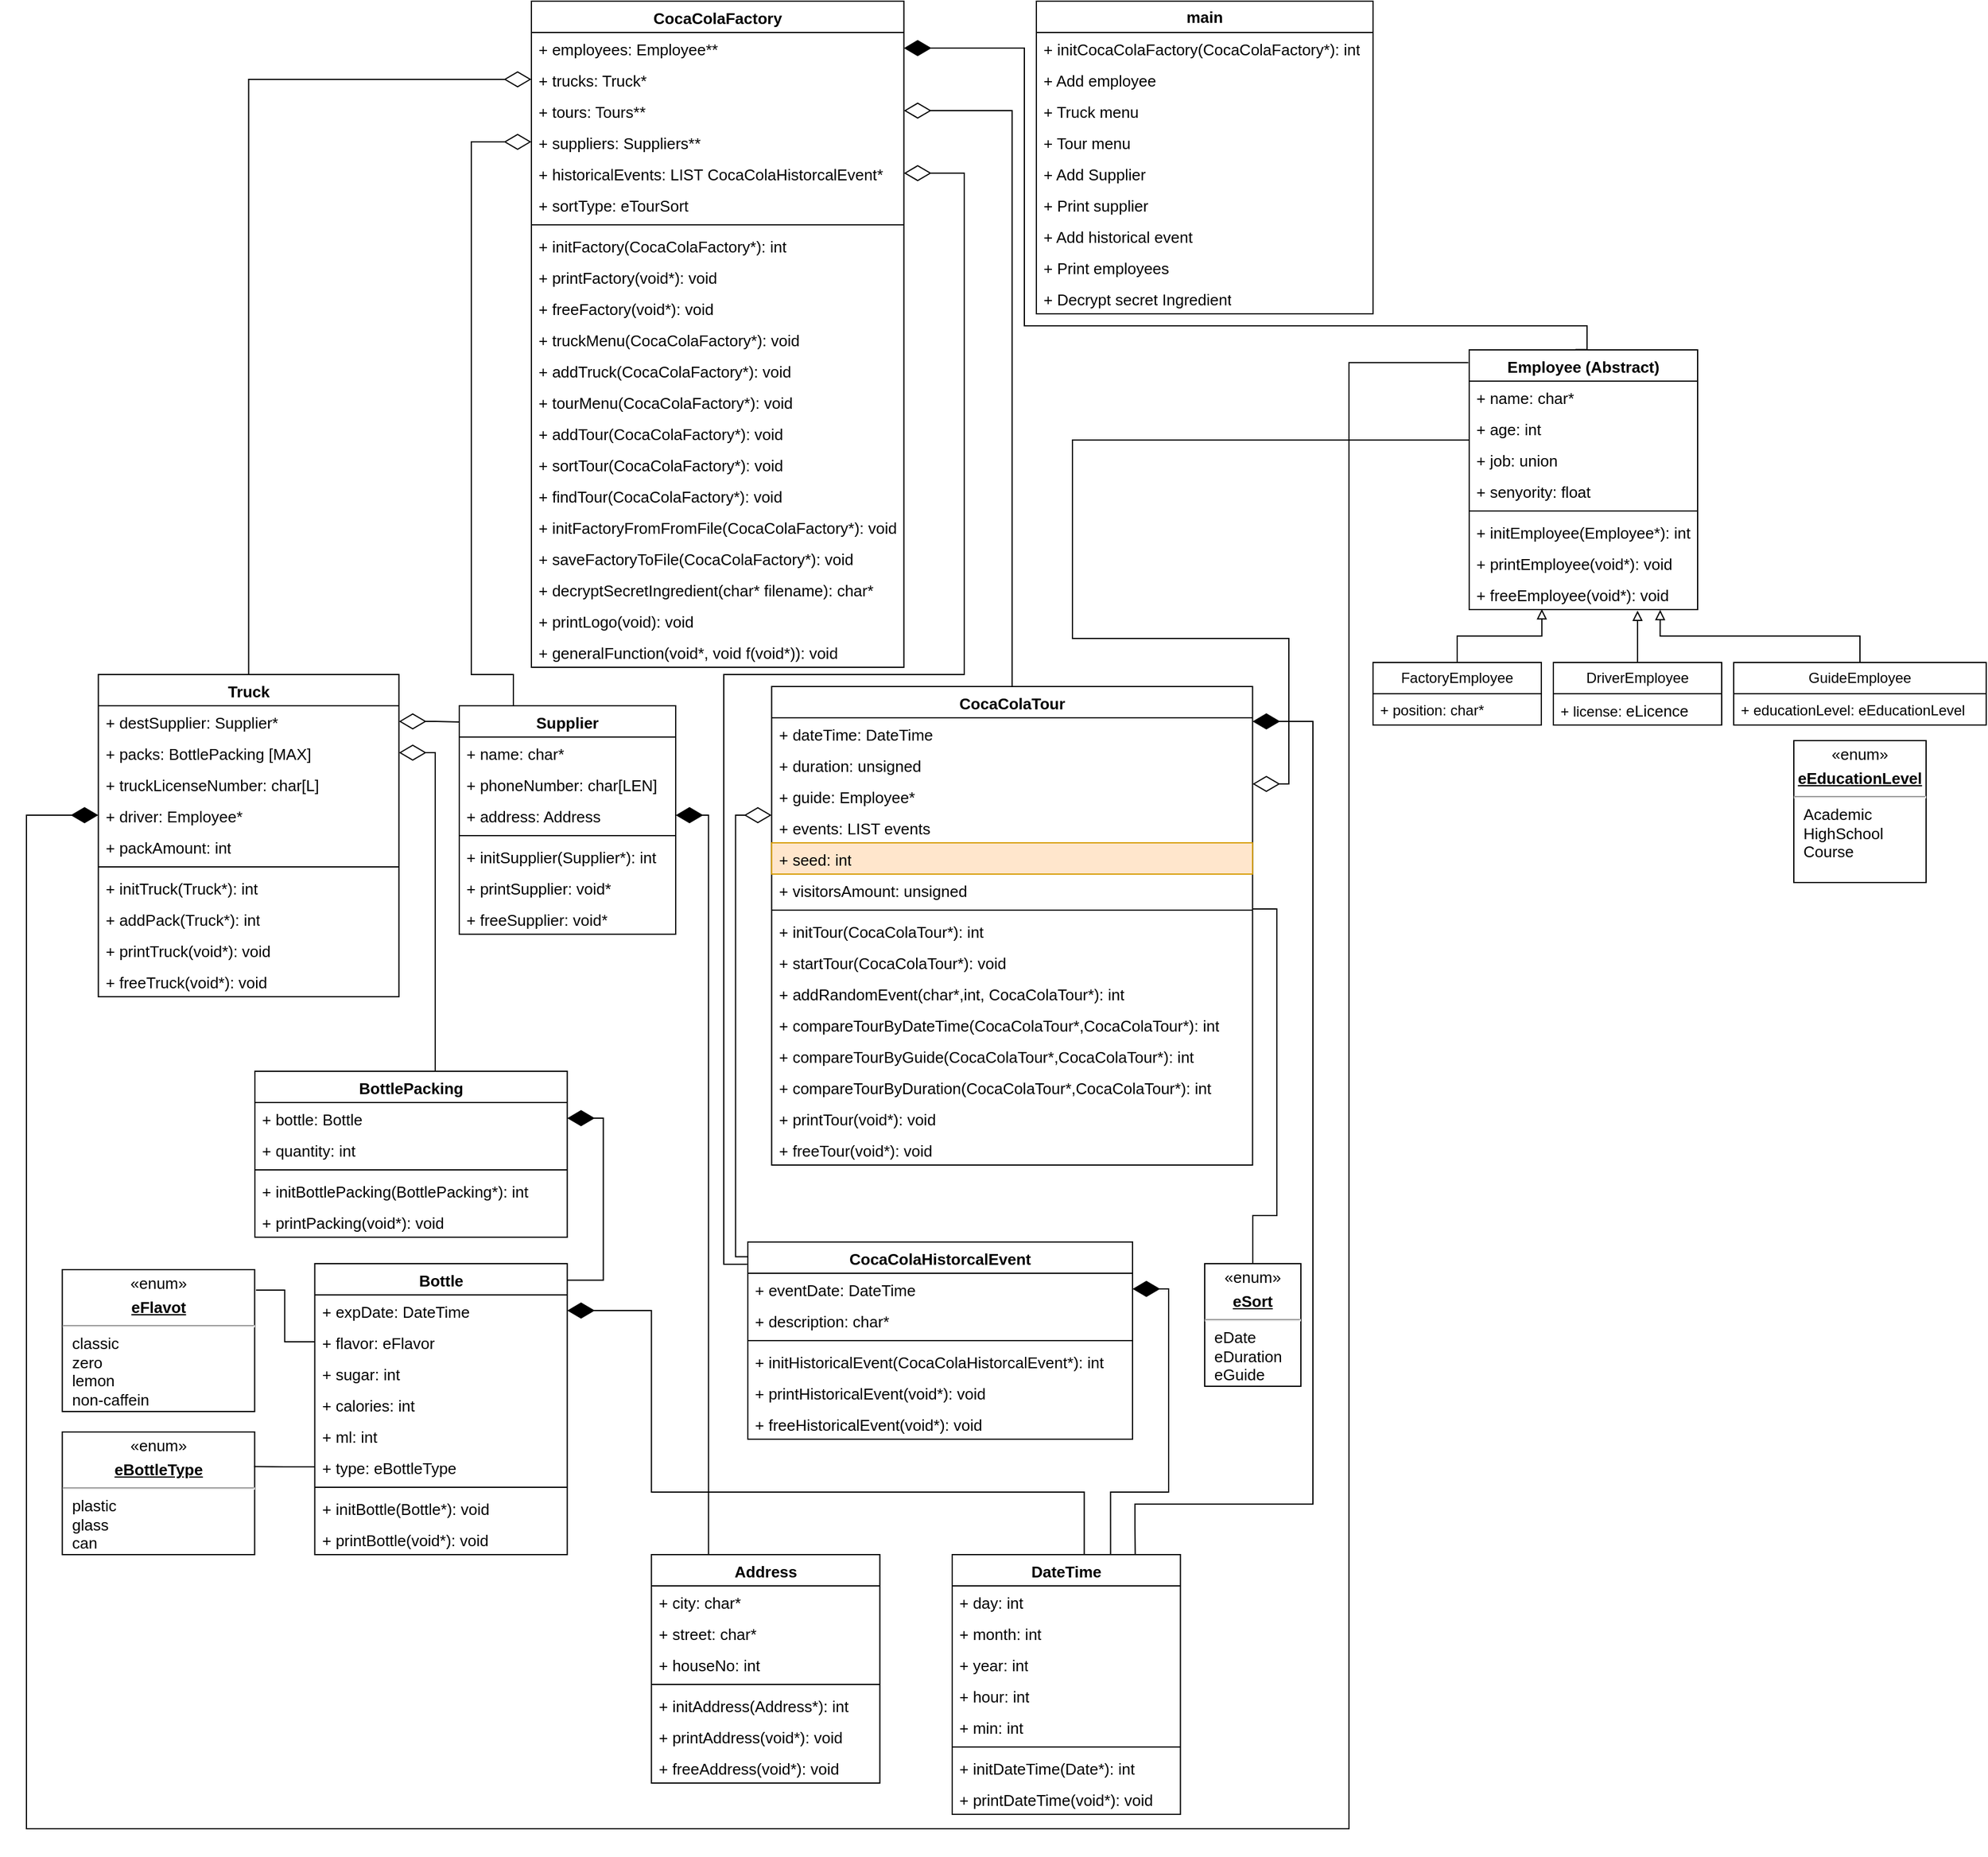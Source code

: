 <mxfile version="21.4.0" type="device">
  <diagram name="Page-1" id="rCsgQdEcJ6JSE4IAMrht">
    <mxGraphModel dx="4698" dy="2977" grid="1" gridSize="10" guides="1" tooltips="1" connect="1" arrows="1" fold="1" page="1" pageScale="1" pageWidth="1169" pageHeight="1654" math="0" shadow="0">
      <root>
        <mxCell id="0" />
        <mxCell id="1" parent="0" />
        <mxCell id="q92lbC2dsx9e7F62Pgex-7" style="edgeStyle=orthogonalEdgeStyle;rounded=0;orthogonalLoop=1;jettySize=auto;html=1;entryX=0.5;entryY=0;entryDx=0;entryDy=0;exitX=0;exitY=0.5;exitDx=0;exitDy=0;endArrow=none;endFill=0;startArrow=diamondThin;startFill=0;endSize=20;startSize=20;fontSize=13;" parent="1" source="q92lbC2dsx9e7F62Pgex-14" target="q92lbC2dsx9e7F62Pgex-24" edge="1">
          <mxGeometry relative="1" as="geometry">
            <mxPoint x="-1980.2" y="-1060" as="targetPoint" />
          </mxGeometry>
        </mxCell>
        <mxCell id="q92lbC2dsx9e7F62Pgex-8" style="edgeStyle=orthogonalEdgeStyle;rounded=0;orthogonalLoop=1;jettySize=auto;html=1;entryX=0.465;entryY=-0.001;entryDx=0;entryDy=0;entryPerimeter=0;exitX=1;exitY=0.5;exitDx=0;exitDy=0;endArrow=none;endFill=0;endSize=14;startArrow=diamondThin;startFill=1;startSize=20;fontSize=13;" parent="1" source="q92lbC2dsx9e7F62Pgex-11" target="q92lbC2dsx9e7F62Pgex-20" edge="1">
          <mxGeometry relative="1" as="geometry">
            <Array as="points">
              <mxPoint x="-1480" y="-1581" />
              <mxPoint x="-1480" y="-1350" />
              <mxPoint x="-1012" y="-1350" />
            </Array>
          </mxGeometry>
        </mxCell>
        <mxCell id="q92lbC2dsx9e7F62Pgex-10" value="&lt;b style=&quot;border-color: var(--border-color); font-size: 13px;&quot;&gt;CocaColaFactory&lt;br style=&quot;font-size: 13px;&quot;&gt;&lt;br style=&quot;font-size: 13px;&quot;&gt;&lt;/b&gt;" style="swimlane;fontStyle=1;align=center;verticalAlign=top;childLayout=stackLayout;horizontal=1;startSize=26;horizontalStack=0;resizeParent=1;resizeParentMax=0;resizeLast=0;collapsible=1;marginBottom=0;whiteSpace=wrap;html=1;fontSize=13;" parent="1" vertex="1">
          <mxGeometry x="-1890" y="-1620" width="309.8" height="554" as="geometry" />
        </mxCell>
        <mxCell id="q92lbC2dsx9e7F62Pgex-11" value="+ employees: Employee**&lt;div style=&quot;font-size: 13px;&quot;&gt;&lt;br style=&quot;font-size: 13px;&quot;&gt;&lt;/div&gt;" style="text;strokeColor=none;fillColor=none;align=left;verticalAlign=top;spacingLeft=4;spacingRight=4;overflow=hidden;rotatable=0;points=[[0,0.5],[1,0.5]];portConstraint=eastwest;whiteSpace=wrap;html=1;fontSize=13;" parent="q92lbC2dsx9e7F62Pgex-10" vertex="1">
          <mxGeometry y="26" width="309.8" height="26" as="geometry" />
        </mxCell>
        <mxCell id="q92lbC2dsx9e7F62Pgex-14" value="+ trucks: Truck*&lt;div style=&quot;font-size: 13px;&quot;&gt;&lt;br style=&quot;font-size: 13px;&quot;&gt;&lt;/div&gt;" style="text;strokeColor=none;fillColor=none;align=left;verticalAlign=top;spacingLeft=4;spacingRight=4;overflow=hidden;rotatable=0;points=[[0,0.5],[1,0.5]];portConstraint=eastwest;whiteSpace=wrap;html=1;fontSize=13;" parent="q92lbC2dsx9e7F62Pgex-10" vertex="1">
          <mxGeometry y="52" width="309.8" height="26" as="geometry" />
        </mxCell>
        <mxCell id="q92lbC2dsx9e7F62Pgex-62" value="+ tours: Tours**&lt;div style=&quot;font-size: 13px;&quot;&gt;&lt;br style=&quot;font-size: 13px;&quot;&gt;&lt;/div&gt;" style="text;strokeColor=none;fillColor=none;align=left;verticalAlign=top;spacingLeft=4;spacingRight=4;overflow=hidden;rotatable=0;points=[[0,0.5],[1,0.5]];portConstraint=eastwest;whiteSpace=wrap;html=1;fontSize=13;" parent="q92lbC2dsx9e7F62Pgex-10" vertex="1">
          <mxGeometry y="78" width="309.8" height="26" as="geometry" />
        </mxCell>
        <mxCell id="q92lbC2dsx9e7F62Pgex-65" value="+ suppliers: Suppliers**&lt;div style=&quot;font-size: 13px;&quot;&gt;&lt;br style=&quot;font-size: 13px;&quot;&gt;&lt;/div&gt;" style="text;strokeColor=none;fillColor=none;align=left;verticalAlign=top;spacingLeft=4;spacingRight=4;overflow=hidden;rotatable=0;points=[[0,0.5],[1,0.5]];portConstraint=eastwest;whiteSpace=wrap;html=1;fontSize=13;" parent="q92lbC2dsx9e7F62Pgex-10" vertex="1">
          <mxGeometry y="104" width="309.8" height="26" as="geometry" />
        </mxCell>
        <mxCell id="q92lbC2dsx9e7F62Pgex-122" value="+ historicalEvents: LIST&amp;nbsp;&lt;span style=&quot;border-color: var(--border-color); text-align: center; font-size: 13px;&quot;&gt;CocaColaHistorcalEvent&lt;/span&gt;*" style="text;strokeColor=none;fillColor=none;align=left;verticalAlign=top;spacingLeft=4;spacingRight=4;overflow=hidden;rotatable=0;points=[[0,0.5],[1,0.5]];portConstraint=eastwest;whiteSpace=wrap;html=1;fontSize=13;" parent="q92lbC2dsx9e7F62Pgex-10" vertex="1">
          <mxGeometry y="130" width="309.8" height="26" as="geometry" />
        </mxCell>
        <mxCell id="HJTjHNm4ioIv6pA46BGL-1" value="+ sortType: eTourSort" style="text;strokeColor=none;fillColor=none;align=left;verticalAlign=top;spacingLeft=4;spacingRight=4;overflow=hidden;rotatable=0;points=[[0,0.5],[1,0.5]];portConstraint=eastwest;whiteSpace=wrap;html=1;fontSize=13;" parent="q92lbC2dsx9e7F62Pgex-10" vertex="1">
          <mxGeometry y="156" width="309.8" height="26" as="geometry" />
        </mxCell>
        <mxCell id="q92lbC2dsx9e7F62Pgex-12" value="" style="line;strokeWidth=1;fillColor=none;align=left;verticalAlign=middle;spacingTop=-1;spacingLeft=3;spacingRight=3;rotatable=0;labelPosition=right;points=[];portConstraint=eastwest;strokeColor=inherit;fontSize=13;" parent="q92lbC2dsx9e7F62Pgex-10" vertex="1">
          <mxGeometry y="182" width="309.8" height="8" as="geometry" />
        </mxCell>
        <mxCell id="q92lbC2dsx9e7F62Pgex-13" value="+ initFactory(CocaColaFactory*): int" style="text;strokeColor=none;fillColor=none;align=left;verticalAlign=top;spacingLeft=4;spacingRight=4;overflow=hidden;rotatable=0;points=[[0,0.5],[1,0.5]];portConstraint=eastwest;whiteSpace=wrap;html=1;fontSize=13;" parent="q92lbC2dsx9e7F62Pgex-10" vertex="1">
          <mxGeometry y="190" width="309.8" height="26" as="geometry" />
        </mxCell>
        <mxCell id="q92lbC2dsx9e7F62Pgex-109" value="+ printFactory(void*): void" style="text;strokeColor=none;fillColor=none;align=left;verticalAlign=top;spacingLeft=4;spacingRight=4;overflow=hidden;rotatable=0;points=[[0,0.5],[1,0.5]];portConstraint=eastwest;whiteSpace=wrap;html=1;fontSize=13;" parent="q92lbC2dsx9e7F62Pgex-10" vertex="1">
          <mxGeometry y="216" width="309.8" height="26" as="geometry" />
        </mxCell>
        <mxCell id="q92lbC2dsx9e7F62Pgex-110" value="+ freeFactory(void*): void" style="text;strokeColor=none;fillColor=none;align=left;verticalAlign=top;spacingLeft=4;spacingRight=4;overflow=hidden;rotatable=0;points=[[0,0.5],[1,0.5]];portConstraint=eastwest;whiteSpace=wrap;html=1;fontSize=13;" parent="q92lbC2dsx9e7F62Pgex-10" vertex="1">
          <mxGeometry y="242" width="309.8" height="26" as="geometry" />
        </mxCell>
        <mxCell id="q92lbC2dsx9e7F62Pgex-113" value="+ truckMenu(CocaColaFactory*): void" style="text;align=left;verticalAlign=top;spacingLeft=4;spacingRight=4;overflow=hidden;rotatable=0;points=[[0,0.5],[1,0.5]];portConstraint=eastwest;whiteSpace=wrap;html=1;fontSize=13;" parent="q92lbC2dsx9e7F62Pgex-10" vertex="1">
          <mxGeometry y="268" width="309.8" height="26" as="geometry" />
        </mxCell>
        <mxCell id="q92lbC2dsx9e7F62Pgex-130" value="+ addTruck(CocaColaFactory*): void" style="text;align=left;verticalAlign=top;spacingLeft=4;spacingRight=4;overflow=hidden;rotatable=0;points=[[0,0.5],[1,0.5]];portConstraint=eastwest;whiteSpace=wrap;html=1;fontSize=13;" parent="q92lbC2dsx9e7F62Pgex-10" vertex="1">
          <mxGeometry y="294" width="309.8" height="26" as="geometry" />
        </mxCell>
        <mxCell id="q92lbC2dsx9e7F62Pgex-114" value="+ tourMenu(CocaColaFactory*): void" style="text;align=left;verticalAlign=top;spacingLeft=4;spacingRight=4;overflow=hidden;rotatable=0;points=[[0,0.5],[1,0.5]];portConstraint=eastwest;whiteSpace=wrap;html=1;fontSize=13;" parent="q92lbC2dsx9e7F62Pgex-10" vertex="1">
          <mxGeometry y="320" width="309.8" height="26" as="geometry" />
        </mxCell>
        <mxCell id="q92lbC2dsx9e7F62Pgex-131" value="+ addTour(CocaColaFactory*): void" style="text;align=left;verticalAlign=top;spacingLeft=4;spacingRight=4;overflow=hidden;rotatable=0;points=[[0,0.5],[1,0.5]];portConstraint=eastwest;whiteSpace=wrap;html=1;fontSize=13;" parent="q92lbC2dsx9e7F62Pgex-10" vertex="1">
          <mxGeometry y="346" width="309.8" height="26" as="geometry" />
        </mxCell>
        <mxCell id="q92lbC2dsx9e7F62Pgex-115" value="+ sortTour(CocaColaFactory*): void" style="text;align=left;verticalAlign=top;spacingLeft=4;spacingRight=4;overflow=hidden;rotatable=0;points=[[0,0.5],[1,0.5]];portConstraint=eastwest;whiteSpace=wrap;html=1;fontSize=13;" parent="q92lbC2dsx9e7F62Pgex-10" vertex="1">
          <mxGeometry y="372" width="309.8" height="26" as="geometry" />
        </mxCell>
        <mxCell id="q92lbC2dsx9e7F62Pgex-116" value="+ findTour(CocaColaFactory*): void" style="text;align=left;verticalAlign=top;spacingLeft=4;spacingRight=4;overflow=hidden;rotatable=0;points=[[0,0.5],[1,0.5]];portConstraint=eastwest;whiteSpace=wrap;html=1;fontSize=13;" parent="q92lbC2dsx9e7F62Pgex-10" vertex="1">
          <mxGeometry y="398" width="309.8" height="26" as="geometry" />
        </mxCell>
        <mxCell id="q92lbC2dsx9e7F62Pgex-132" value="+ initFactoryFromFromFile(CocaColaFactory*): void" style="text;align=left;verticalAlign=top;spacingLeft=4;spacingRight=4;overflow=hidden;rotatable=0;points=[[0,0.5],[1,0.5]];portConstraint=eastwest;whiteSpace=wrap;html=1;fontSize=13;" parent="q92lbC2dsx9e7F62Pgex-10" vertex="1">
          <mxGeometry y="424" width="309.8" height="26" as="geometry" />
        </mxCell>
        <mxCell id="q92lbC2dsx9e7F62Pgex-133" value="+ saveFactoryToFile(CocaColaFactory*): void" style="text;align=left;verticalAlign=top;spacingLeft=4;spacingRight=4;overflow=hidden;rotatable=0;points=[[0,0.5],[1,0.5]];portConstraint=eastwest;whiteSpace=wrap;html=1;fontSize=13;" parent="q92lbC2dsx9e7F62Pgex-10" vertex="1">
          <mxGeometry y="450" width="309.8" height="26" as="geometry" />
        </mxCell>
        <mxCell id="q92lbC2dsx9e7F62Pgex-135" value="+ decryptSecretIngredient(char* filename): char*" style="text;align=left;verticalAlign=top;spacingLeft=4;spacingRight=4;overflow=hidden;rotatable=0;points=[[0,0.5],[1,0.5]];portConstraint=eastwest;whiteSpace=wrap;html=1;fontSize=13;" parent="q92lbC2dsx9e7F62Pgex-10" vertex="1">
          <mxGeometry y="476" width="309.8" height="26" as="geometry" />
        </mxCell>
        <mxCell id="q92lbC2dsx9e7F62Pgex-138" value="+ printLogo(void): void" style="text;align=left;verticalAlign=top;spacingLeft=4;spacingRight=4;overflow=hidden;rotatable=0;points=[[0,0.5],[1,0.5]];portConstraint=eastwest;whiteSpace=wrap;html=1;fontSize=13;" parent="q92lbC2dsx9e7F62Pgex-10" vertex="1">
          <mxGeometry y="502" width="309.8" height="26" as="geometry" />
        </mxCell>
        <mxCell id="q92lbC2dsx9e7F62Pgex-139" value="+ generalFunction(void*, void f(void*)): void" style="text;strokeColor=none;fillColor=none;align=left;verticalAlign=top;spacingLeft=4;spacingRight=4;overflow=hidden;rotatable=0;points=[[0,0.5],[1,0.5]];portConstraint=eastwest;whiteSpace=wrap;html=1;fontSize=13;" parent="q92lbC2dsx9e7F62Pgex-10" vertex="1">
          <mxGeometry y="528" width="309.8" height="26" as="geometry" />
        </mxCell>
        <mxCell id="q92lbC2dsx9e7F62Pgex-20" value="&lt;b style=&quot;border-color: var(--border-color); font-size: 13px;&quot;&gt;Employee (Abstract)&lt;br style=&quot;font-size: 13px;&quot;&gt;&lt;br style=&quot;font-size: 13px;&quot;&gt;&lt;/b&gt;" style="swimlane;fontStyle=1;align=center;verticalAlign=top;childLayout=stackLayout;horizontal=1;startSize=26;horizontalStack=0;resizeParent=1;resizeParentMax=0;resizeLast=0;collapsible=1;marginBottom=0;whiteSpace=wrap;html=1;fontSize=13;" parent="1" vertex="1">
          <mxGeometry x="-1110" y="-1330" width="190" height="216" as="geometry" />
        </mxCell>
        <mxCell id="q92lbC2dsx9e7F62Pgex-140" value="+ name: char*" style="text;strokeColor=none;fillColor=none;align=left;verticalAlign=top;spacingLeft=4;spacingRight=4;overflow=hidden;rotatable=0;points=[[0,0.5],[1,0.5]];portConstraint=eastwest;whiteSpace=wrap;html=1;fontSize=13;" parent="q92lbC2dsx9e7F62Pgex-20" vertex="1">
          <mxGeometry y="26" width="190" height="26" as="geometry" />
        </mxCell>
        <mxCell id="q92lbC2dsx9e7F62Pgex-21" value="+ age: int" style="text;strokeColor=none;fillColor=none;align=left;verticalAlign=top;spacingLeft=4;spacingRight=4;overflow=hidden;rotatable=0;points=[[0,0.5],[1,0.5]];portConstraint=eastwest;whiteSpace=wrap;html=1;fontSize=13;" parent="q92lbC2dsx9e7F62Pgex-20" vertex="1">
          <mxGeometry y="52" width="190" height="26" as="geometry" />
        </mxCell>
        <mxCell id="Qn0OpZdaU_wwA8IJ9mMy-1" value="+ job: union" style="text;strokeColor=none;fillColor=none;align=left;verticalAlign=top;spacingLeft=4;spacingRight=4;overflow=hidden;rotatable=0;points=[[0,0.5],[1,0.5]];portConstraint=eastwest;whiteSpace=wrap;html=1;fontSize=13;" parent="q92lbC2dsx9e7F62Pgex-20" vertex="1">
          <mxGeometry y="78" width="190" height="26" as="geometry" />
        </mxCell>
        <mxCell id="Qn0OpZdaU_wwA8IJ9mMy-6" value="+ senyority: float" style="text;strokeColor=none;fillColor=none;align=left;verticalAlign=top;spacingLeft=4;spacingRight=4;overflow=hidden;rotatable=0;points=[[0,0.5],[1,0.5]];portConstraint=eastwest;whiteSpace=wrap;html=1;fontSize=13;" parent="q92lbC2dsx9e7F62Pgex-20" vertex="1">
          <mxGeometry y="104" width="190" height="26" as="geometry" />
        </mxCell>
        <mxCell id="q92lbC2dsx9e7F62Pgex-22" value="" style="line;strokeWidth=1;fillColor=none;align=left;verticalAlign=middle;spacingTop=-1;spacingLeft=3;spacingRight=3;rotatable=0;labelPosition=right;points=[];portConstraint=eastwest;strokeColor=inherit;fontSize=13;" parent="q92lbC2dsx9e7F62Pgex-20" vertex="1">
          <mxGeometry y="130" width="190" height="8" as="geometry" />
        </mxCell>
        <mxCell id="q92lbC2dsx9e7F62Pgex-23" value="+ initEmployee(Employee*):&amp;nbsp;int" style="text;strokeColor=none;fillColor=none;align=left;verticalAlign=top;spacingLeft=4;spacingRight=4;overflow=hidden;rotatable=0;points=[[0,0.5],[1,0.5]];portConstraint=eastwest;whiteSpace=wrap;html=1;fontSize=13;" parent="q92lbC2dsx9e7F62Pgex-20" vertex="1">
          <mxGeometry y="138" width="190" height="26" as="geometry" />
        </mxCell>
        <mxCell id="q92lbC2dsx9e7F62Pgex-103" value="+ printEmployee(void*): void" style="text;strokeColor=none;fillColor=none;align=left;verticalAlign=top;spacingLeft=4;spacingRight=4;overflow=hidden;rotatable=0;points=[[0,0.5],[1,0.5]];portConstraint=eastwest;whiteSpace=wrap;html=1;fontSize=13;" parent="q92lbC2dsx9e7F62Pgex-20" vertex="1">
          <mxGeometry y="164" width="190" height="26" as="geometry" />
        </mxCell>
        <mxCell id="q92lbC2dsx9e7F62Pgex-104" value="+ freeEmployee(void*):&amp;nbsp;void" style="text;strokeColor=none;fillColor=none;align=left;verticalAlign=top;spacingLeft=4;spacingRight=4;overflow=hidden;rotatable=0;points=[[0,0.5],[1,0.5]];portConstraint=eastwest;whiteSpace=wrap;html=1;fontSize=13;" parent="q92lbC2dsx9e7F62Pgex-20" vertex="1">
          <mxGeometry y="190" width="190" height="26" as="geometry" />
        </mxCell>
        <mxCell id="q92lbC2dsx9e7F62Pgex-24" value="&lt;b style=&quot;border-color: var(--border-color); font-size: 13px;&quot;&gt;Truck&lt;br style=&quot;font-size: 13px;&quot;&gt;&lt;br style=&quot;font-size: 13px;&quot;&gt;&lt;/b&gt;" style="swimlane;fontStyle=1;align=center;verticalAlign=top;childLayout=stackLayout;horizontal=1;startSize=26;horizontalStack=0;resizeParent=1;resizeParentMax=0;resizeLast=0;collapsible=1;marginBottom=0;whiteSpace=wrap;html=1;fontSize=13;" parent="1" vertex="1">
          <mxGeometry x="-2250.2" y="-1060" width="250" height="268" as="geometry" />
        </mxCell>
        <mxCell id="q92lbC2dsx9e7F62Pgex-63" value="+ destSupplier: Supplier*" style="text;strokeColor=none;fillColor=none;align=left;verticalAlign=top;spacingLeft=4;spacingRight=4;overflow=hidden;rotatable=0;points=[[0,0.5],[1,0.5]];portConstraint=eastwest;whiteSpace=wrap;html=1;fontSize=13;" parent="q92lbC2dsx9e7F62Pgex-24" vertex="1">
          <mxGeometry y="26" width="250" height="26" as="geometry" />
        </mxCell>
        <mxCell id="q92lbC2dsx9e7F62Pgex-69" value="+ packs: BottlePacking [MAX]" style="text;strokeColor=none;fillColor=none;align=left;verticalAlign=top;spacingLeft=4;spacingRight=4;overflow=hidden;rotatable=0;points=[[0,0.5],[1,0.5]];portConstraint=eastwest;whiteSpace=wrap;html=1;fontSize=13;" parent="q92lbC2dsx9e7F62Pgex-24" vertex="1">
          <mxGeometry y="52" width="250" height="26" as="geometry" />
        </mxCell>
        <mxCell id="q92lbC2dsx9e7F62Pgex-70" value="+ truckLicenseNumber: char[L]" style="text;strokeColor=none;fillColor=none;align=left;verticalAlign=top;spacingLeft=4;spacingRight=4;overflow=hidden;rotatable=0;points=[[0,0.5],[1,0.5]];portConstraint=eastwest;whiteSpace=wrap;html=1;fontSize=13;" parent="q92lbC2dsx9e7F62Pgex-24" vertex="1">
          <mxGeometry y="78" width="250" height="26" as="geometry" />
        </mxCell>
        <mxCell id="q92lbC2dsx9e7F62Pgex-25" value="+ driver: Employee*" style="text;strokeColor=none;fillColor=none;align=left;verticalAlign=top;spacingLeft=4;spacingRight=4;overflow=hidden;rotatable=0;points=[[0,0.5],[1,0.5]];portConstraint=eastwest;whiteSpace=wrap;html=1;fontSize=13;" parent="q92lbC2dsx9e7F62Pgex-24" vertex="1">
          <mxGeometry y="104" width="250" height="26" as="geometry" />
        </mxCell>
        <mxCell id="Qn0OpZdaU_wwA8IJ9mMy-27" value="+ packAmount: int" style="text;strokeColor=none;fillColor=none;align=left;verticalAlign=top;spacingLeft=4;spacingRight=4;overflow=hidden;rotatable=0;points=[[0,0.5],[1,0.5]];portConstraint=eastwest;whiteSpace=wrap;html=1;fontSize=13;" parent="q92lbC2dsx9e7F62Pgex-24" vertex="1">
          <mxGeometry y="130" width="250" height="26" as="geometry" />
        </mxCell>
        <mxCell id="q92lbC2dsx9e7F62Pgex-26" value="" style="line;strokeWidth=1;fillColor=none;align=left;verticalAlign=middle;spacingTop=-1;spacingLeft=3;spacingRight=3;rotatable=0;labelPosition=right;points=[];portConstraint=eastwest;strokeColor=inherit;fontSize=13;" parent="q92lbC2dsx9e7F62Pgex-24" vertex="1">
          <mxGeometry y="156" width="250" height="8" as="geometry" />
        </mxCell>
        <mxCell id="q92lbC2dsx9e7F62Pgex-27" value="+ initTruck(Truck*): int" style="text;strokeColor=none;fillColor=none;align=left;verticalAlign=top;spacingLeft=4;spacingRight=4;overflow=hidden;rotatable=0;points=[[0,0.5],[1,0.5]];portConstraint=eastwest;whiteSpace=wrap;html=1;fontSize=13;" parent="q92lbC2dsx9e7F62Pgex-24" vertex="1">
          <mxGeometry y="164" width="250" height="26" as="geometry" />
        </mxCell>
        <mxCell id="q92lbC2dsx9e7F62Pgex-83" value="+ addPack(Truck*): int" style="text;strokeColor=none;fillColor=none;align=left;verticalAlign=top;spacingLeft=4;spacingRight=4;overflow=hidden;rotatable=0;points=[[0,0.5],[1,0.5]];portConstraint=eastwest;whiteSpace=wrap;html=1;fontSize=13;" parent="q92lbC2dsx9e7F62Pgex-24" vertex="1">
          <mxGeometry y="190" width="250" height="26" as="geometry" />
        </mxCell>
        <mxCell id="q92lbC2dsx9e7F62Pgex-81" value="+ printTruck(void*): void" style="text;strokeColor=none;fillColor=none;align=left;verticalAlign=top;spacingLeft=4;spacingRight=4;overflow=hidden;rotatable=0;points=[[0,0.5],[1,0.5]];portConstraint=eastwest;whiteSpace=wrap;html=1;fontSize=13;" parent="q92lbC2dsx9e7F62Pgex-24" vertex="1">
          <mxGeometry y="216" width="250" height="26" as="geometry" />
        </mxCell>
        <mxCell id="q92lbC2dsx9e7F62Pgex-82" value="+ freeTruck(void*): void" style="text;strokeColor=none;fillColor=none;align=left;verticalAlign=top;spacingLeft=4;spacingRight=4;overflow=hidden;rotatable=0;points=[[0,0.5],[1,0.5]];portConstraint=eastwest;whiteSpace=wrap;html=1;fontSize=13;" parent="q92lbC2dsx9e7F62Pgex-24" vertex="1">
          <mxGeometry y="242" width="250" height="26" as="geometry" />
        </mxCell>
        <mxCell id="q92lbC2dsx9e7F62Pgex-28" value="&lt;b style=&quot;border-color: var(--border-color); font-size: 13px;&quot;&gt;&lt;b style=&quot;border-color: var(--border-color); font-size: 13px;&quot;&gt;BottlePacking&lt;br style=&quot;font-size: 13px;&quot;&gt;&lt;/b&gt;&lt;br style=&quot;font-size: 13px;&quot;&gt;&lt;br style=&quot;font-size: 13px;&quot;&gt;&lt;/b&gt;" style="swimlane;fontStyle=1;align=center;verticalAlign=top;childLayout=stackLayout;horizontal=1;startSize=26;horizontalStack=0;resizeParent=1;resizeParentMax=0;resizeLast=0;collapsible=1;marginBottom=0;whiteSpace=wrap;html=1;fontSize=13;" parent="1" vertex="1">
          <mxGeometry x="-2120" y="-730" width="259.8" height="138" as="geometry" />
        </mxCell>
        <mxCell id="q92lbC2dsx9e7F62Pgex-29" value="+ bottle: Bottle" style="text;strokeColor=none;fillColor=none;align=left;verticalAlign=top;spacingLeft=4;spacingRight=4;overflow=hidden;rotatable=0;points=[[0,0.5],[1,0.5]];portConstraint=eastwest;whiteSpace=wrap;html=1;fontSize=13;" parent="q92lbC2dsx9e7F62Pgex-28" vertex="1">
          <mxGeometry y="26" width="259.8" height="26" as="geometry" />
        </mxCell>
        <mxCell id="q92lbC2dsx9e7F62Pgex-43" value="+ quantity: int" style="text;strokeColor=none;fillColor=none;align=left;verticalAlign=top;spacingLeft=4;spacingRight=4;overflow=hidden;rotatable=0;points=[[0,0.5],[1,0.5]];portConstraint=eastwest;whiteSpace=wrap;html=1;fontSize=13;" parent="q92lbC2dsx9e7F62Pgex-28" vertex="1">
          <mxGeometry y="52" width="259.8" height="26" as="geometry" />
        </mxCell>
        <mxCell id="q92lbC2dsx9e7F62Pgex-30" value="" style="line;strokeWidth=1;fillColor=none;align=left;verticalAlign=middle;spacingTop=-1;spacingLeft=3;spacingRight=3;rotatable=0;labelPosition=right;points=[];portConstraint=eastwest;strokeColor=inherit;fontSize=13;" parent="q92lbC2dsx9e7F62Pgex-28" vertex="1">
          <mxGeometry y="78" width="259.8" height="8" as="geometry" />
        </mxCell>
        <mxCell id="q92lbC2dsx9e7F62Pgex-31" value="+ initBottlePacking(&lt;span style=&quot;border-color: var(--border-color); text-align: center; font-size: 13px;&quot;&gt;BottlePacking*&lt;/span&gt;): int" style="text;strokeColor=none;fillColor=none;align=left;verticalAlign=top;spacingLeft=4;spacingRight=4;overflow=hidden;rotatable=0;points=[[0,0.5],[1,0.5]];portConstraint=eastwest;whiteSpace=wrap;html=1;fontSize=13;" parent="q92lbC2dsx9e7F62Pgex-28" vertex="1">
          <mxGeometry y="86" width="259.8" height="26" as="geometry" />
        </mxCell>
        <mxCell id="q92lbC2dsx9e7F62Pgex-84" value="+ printPacking(void*): void" style="text;strokeColor=none;fillColor=none;align=left;verticalAlign=top;spacingLeft=4;spacingRight=4;overflow=hidden;rotatable=0;points=[[0,0.5],[1,0.5]];portConstraint=eastwest;whiteSpace=wrap;html=1;fontSize=13;" parent="q92lbC2dsx9e7F62Pgex-28" vertex="1">
          <mxGeometry y="112" width="259.8" height="26" as="geometry" />
        </mxCell>
        <mxCell id="q92lbC2dsx9e7F62Pgex-32" value="&lt;b style=&quot;border-color: var(--border-color); font-size: 13px;&quot;&gt;&lt;b style=&quot;border-color: var(--border-color); font-size: 13px;&quot;&gt;Bottle&lt;br style=&quot;font-size: 13px;&quot;&gt;&lt;/b&gt;&lt;br style=&quot;font-size: 13px;&quot;&gt;&lt;br style=&quot;font-size: 13px;&quot;&gt;&lt;/b&gt;" style="swimlane;fontStyle=1;align=center;verticalAlign=top;childLayout=stackLayout;horizontal=1;startSize=26;horizontalStack=0;resizeParent=1;resizeParentMax=0;resizeLast=0;collapsible=1;marginBottom=0;whiteSpace=wrap;html=1;fontSize=13;" parent="1" vertex="1">
          <mxGeometry x="-2070.2" y="-570" width="210" height="242" as="geometry" />
        </mxCell>
        <mxCell id="q92lbC2dsx9e7F62Pgex-33" value="+ expDate: DateTime" style="text;strokeColor=none;fillColor=none;align=left;verticalAlign=top;spacingLeft=4;spacingRight=4;overflow=hidden;rotatable=0;points=[[0,0.5],[1,0.5]];portConstraint=eastwest;whiteSpace=wrap;html=1;fontSize=13;" parent="q92lbC2dsx9e7F62Pgex-32" vertex="1">
          <mxGeometry y="26" width="210" height="26" as="geometry" />
        </mxCell>
        <mxCell id="q92lbC2dsx9e7F62Pgex-41" value="+ flavor: eFlavor" style="text;strokeColor=none;fillColor=none;align=left;verticalAlign=top;spacingLeft=4;spacingRight=4;overflow=hidden;rotatable=0;points=[[0,0.5],[1,0.5]];portConstraint=eastwest;whiteSpace=wrap;html=1;fontSize=13;" parent="q92lbC2dsx9e7F62Pgex-32" vertex="1">
          <mxGeometry y="52" width="210" height="26" as="geometry" />
        </mxCell>
        <mxCell id="q92lbC2dsx9e7F62Pgex-40" value="+ sugar: int" style="text;strokeColor=none;fillColor=none;align=left;verticalAlign=top;spacingLeft=4;spacingRight=4;overflow=hidden;rotatable=0;points=[[0,0.5],[1,0.5]];portConstraint=eastwest;whiteSpace=wrap;html=1;fontSize=13;" parent="q92lbC2dsx9e7F62Pgex-32" vertex="1">
          <mxGeometry y="78" width="210" height="26" as="geometry" />
        </mxCell>
        <mxCell id="q92lbC2dsx9e7F62Pgex-68" value="+ calories: int" style="text;strokeColor=none;fillColor=none;align=left;verticalAlign=top;spacingLeft=4;spacingRight=4;overflow=hidden;rotatable=0;points=[[0,0.5],[1,0.5]];portConstraint=eastwest;whiteSpace=wrap;html=1;fontSize=13;" parent="q92lbC2dsx9e7F62Pgex-32" vertex="1">
          <mxGeometry y="104" width="210" height="26" as="geometry" />
        </mxCell>
        <mxCell id="q92lbC2dsx9e7F62Pgex-42" value="+ ml: int" style="text;strokeColor=none;fillColor=none;align=left;verticalAlign=top;spacingLeft=4;spacingRight=4;overflow=hidden;rotatable=0;points=[[0,0.5],[1,0.5]];portConstraint=eastwest;whiteSpace=wrap;html=1;fontSize=13;" parent="q92lbC2dsx9e7F62Pgex-32" vertex="1">
          <mxGeometry y="130" width="210" height="26" as="geometry" />
        </mxCell>
        <mxCell id="q92lbC2dsx9e7F62Pgex-76" value="+ type: eBottleType" style="text;strokeColor=none;fillColor=none;align=left;verticalAlign=top;spacingLeft=4;spacingRight=4;overflow=hidden;rotatable=0;points=[[0,0.5],[1,0.5]];portConstraint=eastwest;whiteSpace=wrap;html=1;fontSize=13;" parent="q92lbC2dsx9e7F62Pgex-32" vertex="1">
          <mxGeometry y="156" width="210" height="26" as="geometry" />
        </mxCell>
        <mxCell id="q92lbC2dsx9e7F62Pgex-34" value="" style="line;strokeWidth=1;fillColor=none;align=left;verticalAlign=middle;spacingTop=-1;spacingLeft=3;spacingRight=3;rotatable=0;labelPosition=right;points=[];portConstraint=eastwest;strokeColor=inherit;fontSize=13;" parent="q92lbC2dsx9e7F62Pgex-32" vertex="1">
          <mxGeometry y="182" width="210" height="8" as="geometry" />
        </mxCell>
        <mxCell id="q92lbC2dsx9e7F62Pgex-35" value="+ initBottle(Bottle*): void" style="text;strokeColor=none;fillColor=none;align=left;verticalAlign=top;spacingLeft=4;spacingRight=4;overflow=hidden;rotatable=0;points=[[0,0.5],[1,0.5]];portConstraint=eastwest;whiteSpace=wrap;html=1;fontSize=13;" parent="q92lbC2dsx9e7F62Pgex-32" vertex="1">
          <mxGeometry y="190" width="210" height="26" as="geometry" />
        </mxCell>
        <mxCell id="q92lbC2dsx9e7F62Pgex-88" value="+ printBottle(void*): void" style="text;strokeColor=none;fillColor=none;align=left;verticalAlign=top;spacingLeft=4;spacingRight=4;overflow=hidden;rotatable=0;points=[[0,0.5],[1,0.5]];portConstraint=eastwest;whiteSpace=wrap;html=1;fontSize=13;" parent="q92lbC2dsx9e7F62Pgex-32" vertex="1">
          <mxGeometry y="216" width="210" height="26" as="geometry" />
        </mxCell>
        <mxCell id="q92lbC2dsx9e7F62Pgex-36" value="&lt;b style=&quot;border-color: var(--border-color); font-size: 13px;&quot;&gt;CocaColaTour&lt;br style=&quot;font-size: 13px;&quot;&gt;&lt;br style=&quot;font-size: 13px;&quot;&gt;&lt;/b&gt;" style="swimlane;fontStyle=1;align=center;verticalAlign=top;childLayout=stackLayout;horizontal=1;startSize=26;horizontalStack=0;resizeParent=1;resizeParentMax=0;resizeLast=0;collapsible=1;marginBottom=0;whiteSpace=wrap;html=1;fontSize=13;" parent="1" vertex="1">
          <mxGeometry x="-1690.2" y="-1050" width="400" height="398" as="geometry" />
        </mxCell>
        <mxCell id="q92lbC2dsx9e7F62Pgex-37" value="+ dateTime: DateTime" style="text;strokeColor=none;fillColor=none;align=left;verticalAlign=top;spacingLeft=4;spacingRight=4;overflow=hidden;rotatable=0;points=[[0,0.5],[1,0.5]];portConstraint=eastwest;whiteSpace=wrap;html=1;fontSize=13;" parent="q92lbC2dsx9e7F62Pgex-36" vertex="1">
          <mxGeometry y="26" width="400" height="26" as="geometry" />
        </mxCell>
        <mxCell id="q92lbC2dsx9e7F62Pgex-47" value="+ duration: unsigned" style="text;strokeColor=none;fillColor=none;align=left;verticalAlign=top;spacingLeft=4;spacingRight=4;overflow=hidden;rotatable=0;points=[[0,0.5],[1,0.5]];portConstraint=eastwest;whiteSpace=wrap;html=1;fontSize=13;" parent="q92lbC2dsx9e7F62Pgex-36" vertex="1">
          <mxGeometry y="52" width="400" height="26" as="geometry" />
        </mxCell>
        <mxCell id="q92lbC2dsx9e7F62Pgex-46" value="+ guide: Employee*" style="text;strokeColor=none;fillColor=none;align=left;verticalAlign=top;spacingLeft=4;spacingRight=4;overflow=hidden;rotatable=0;points=[[0,0.5],[1,0.5]];portConstraint=eastwest;whiteSpace=wrap;html=1;fontSize=13;" parent="q92lbC2dsx9e7F62Pgex-36" vertex="1">
          <mxGeometry y="78" width="400" height="26" as="geometry" />
        </mxCell>
        <mxCell id="q92lbC2dsx9e7F62Pgex-74" value="+ events: LIST events" style="text;strokeColor=none;fillColor=none;align=left;verticalAlign=top;spacingLeft=4;spacingRight=4;overflow=hidden;rotatable=0;points=[[0,0.5],[1,0.5]];portConstraint=eastwest;whiteSpace=wrap;html=1;fontSize=13;" parent="q92lbC2dsx9e7F62Pgex-36" vertex="1">
          <mxGeometry y="104" width="400" height="26" as="geometry" />
        </mxCell>
        <mxCell id="q92lbC2dsx9e7F62Pgex-78" value="+ seed: int" style="text;strokeColor=#d79b00;fillColor=#ffe6cc;align=left;verticalAlign=top;spacingLeft=4;spacingRight=4;overflow=hidden;rotatable=0;points=[[0,0.5],[1,0.5]];portConstraint=eastwest;whiteSpace=wrap;html=1;fontSize=13;" parent="q92lbC2dsx9e7F62Pgex-36" vertex="1">
          <mxGeometry y="130" width="400" height="26" as="geometry" />
        </mxCell>
        <mxCell id="q92lbC2dsx9e7F62Pgex-67" value="+ visitorsAmount: unsigned" style="text;strokeColor=none;fillColor=none;align=left;verticalAlign=top;spacingLeft=4;spacingRight=4;overflow=hidden;rotatable=0;points=[[0,0.5],[1,0.5]];portConstraint=eastwest;whiteSpace=wrap;html=1;fontSize=13;" parent="q92lbC2dsx9e7F62Pgex-36" vertex="1">
          <mxGeometry y="156" width="400" height="26" as="geometry" />
        </mxCell>
        <mxCell id="q92lbC2dsx9e7F62Pgex-38" value="" style="line;strokeWidth=1;fillColor=none;align=left;verticalAlign=middle;spacingTop=-1;spacingLeft=3;spacingRight=3;rotatable=0;labelPosition=right;points=[];portConstraint=eastwest;strokeColor=inherit;fontSize=13;" parent="q92lbC2dsx9e7F62Pgex-36" vertex="1">
          <mxGeometry y="182" width="400" height="8" as="geometry" />
        </mxCell>
        <mxCell id="q92lbC2dsx9e7F62Pgex-39" value="+ initTour(CocaColaTour*): int" style="text;strokeColor=none;fillColor=none;align=left;verticalAlign=top;spacingLeft=4;spacingRight=4;overflow=hidden;rotatable=0;points=[[0,0.5],[1,0.5]];portConstraint=eastwest;whiteSpace=wrap;html=1;fontSize=13;" parent="q92lbC2dsx9e7F62Pgex-36" vertex="1">
          <mxGeometry y="190" width="400" height="26" as="geometry" />
        </mxCell>
        <mxCell id="q92lbC2dsx9e7F62Pgex-107" value="+ startTour(CocaColaTour*): void" style="text;strokeColor=none;fillColor=none;align=left;verticalAlign=top;spacingLeft=4;spacingRight=4;overflow=hidden;rotatable=0;points=[[0,0.5],[1,0.5]];portConstraint=eastwest;whiteSpace=wrap;html=1;fontSize=13;" parent="q92lbC2dsx9e7F62Pgex-36" vertex="1">
          <mxGeometry y="216" width="400" height="26" as="geometry" />
        </mxCell>
        <mxCell id="q92lbC2dsx9e7F62Pgex-134" value="&lt;div style=&quot;text-align: center; font-size: 13px;&quot;&gt;&lt;span style=&quot;background-color: initial; font-size: 13px;&quot;&gt;+ addRandomEvent(char*,int, CocaColaTour*&lt;/span&gt;&lt;span style=&quot;background-color: initial; font-size: 13px;&quot;&gt;): int&lt;/span&gt;&lt;/div&gt;" style="text;strokeColor=none;fillColor=none;align=left;verticalAlign=top;spacingLeft=4;spacingRight=4;overflow=hidden;rotatable=0;points=[[0,0.5],[1,0.5]];portConstraint=eastwest;whiteSpace=wrap;html=1;fontSize=13;" parent="q92lbC2dsx9e7F62Pgex-36" vertex="1">
          <mxGeometry y="242" width="400" height="26" as="geometry" />
        </mxCell>
        <mxCell id="q92lbC2dsx9e7F62Pgex-127" value="+ compareTourByDateTime(&lt;span style=&quot;border-color: var(--border-color); text-align: center; font-size: 13px;&quot;&gt;CocaColaTour*,CocaColaTour*&lt;/span&gt;): int" style="text;strokeColor=none;fillColor=none;align=left;verticalAlign=top;spacingLeft=4;spacingRight=4;overflow=hidden;rotatable=0;points=[[0,0.5],[1,0.5]];portConstraint=eastwest;whiteSpace=wrap;html=1;fontSize=13;" parent="q92lbC2dsx9e7F62Pgex-36" vertex="1">
          <mxGeometry y="268" width="400" height="26" as="geometry" />
        </mxCell>
        <mxCell id="q92lbC2dsx9e7F62Pgex-128" value="+ compareTourByGuide(&lt;span style=&quot;border-color: var(--border-color); text-align: center; font-size: 13px;&quot;&gt;CocaColaTour*,CocaColaTour*&lt;/span&gt;): int" style="text;strokeColor=none;fillColor=none;align=left;verticalAlign=top;spacingLeft=4;spacingRight=4;overflow=hidden;rotatable=0;points=[[0,0.5],[1,0.5]];portConstraint=eastwest;whiteSpace=wrap;html=1;fontSize=13;" parent="q92lbC2dsx9e7F62Pgex-36" vertex="1">
          <mxGeometry y="294" width="400" height="26" as="geometry" />
        </mxCell>
        <mxCell id="q92lbC2dsx9e7F62Pgex-129" value="+ compareTourByDuration(&lt;span style=&quot;border-color: var(--border-color); text-align: center; font-size: 13px;&quot;&gt;CocaColaTour*,CocaColaTour*&lt;/span&gt;): int" style="text;strokeColor=none;fillColor=none;align=left;verticalAlign=top;spacingLeft=4;spacingRight=4;overflow=hidden;rotatable=0;points=[[0,0.5],[1,0.5]];portConstraint=eastwest;whiteSpace=wrap;html=1;fontSize=13;" parent="q92lbC2dsx9e7F62Pgex-36" vertex="1">
          <mxGeometry y="320" width="400" height="26" as="geometry" />
        </mxCell>
        <mxCell id="q92lbC2dsx9e7F62Pgex-105" value="+ printTour(void*): void" style="text;strokeColor=none;fillColor=none;align=left;verticalAlign=top;spacingLeft=4;spacingRight=4;overflow=hidden;rotatable=0;points=[[0,0.5],[1,0.5]];portConstraint=eastwest;whiteSpace=wrap;html=1;fontSize=13;" parent="q92lbC2dsx9e7F62Pgex-36" vertex="1">
          <mxGeometry y="346" width="400" height="26" as="geometry" />
        </mxCell>
        <mxCell id="q92lbC2dsx9e7F62Pgex-106" value="+ freeTour(void*): void" style="text;strokeColor=none;fillColor=none;align=left;verticalAlign=top;spacingLeft=4;spacingRight=4;overflow=hidden;rotatable=0;points=[[0,0.5],[1,0.5]];portConstraint=eastwest;whiteSpace=wrap;html=1;fontSize=13;" parent="q92lbC2dsx9e7F62Pgex-36" vertex="1">
          <mxGeometry y="372" width="400" height="26" as="geometry" />
        </mxCell>
        <mxCell id="q92lbC2dsx9e7F62Pgex-48" value="&lt;b style=&quot;border-color: var(--border-color); font-size: 13px;&quot;&gt;CocaColaHistorcalEvent&lt;br style=&quot;font-size: 13px;&quot;&gt;&lt;br style=&quot;font-size: 13px;&quot;&gt;&lt;/b&gt;" style="swimlane;fontStyle=1;align=center;verticalAlign=top;childLayout=stackLayout;horizontal=1;startSize=26;horizontalStack=0;resizeParent=1;resizeParentMax=0;resizeLast=0;collapsible=1;marginBottom=0;whiteSpace=wrap;html=1;fontSize=13;" parent="1" vertex="1">
          <mxGeometry x="-1710" y="-588" width="320" height="164" as="geometry" />
        </mxCell>
        <mxCell id="q92lbC2dsx9e7F62Pgex-49" value="+ eventDate: DateTime" style="text;strokeColor=none;fillColor=none;align=left;verticalAlign=top;spacingLeft=4;spacingRight=4;overflow=hidden;rotatable=0;points=[[0,0.5],[1,0.5]];portConstraint=eastwest;whiteSpace=wrap;html=1;fontSize=13;" parent="q92lbC2dsx9e7F62Pgex-48" vertex="1">
          <mxGeometry y="26" width="320" height="26" as="geometry" />
        </mxCell>
        <mxCell id="q92lbC2dsx9e7F62Pgex-50" value="+ description: char*" style="text;strokeColor=none;fillColor=none;align=left;verticalAlign=top;spacingLeft=4;spacingRight=4;overflow=hidden;rotatable=0;points=[[0,0.5],[1,0.5]];portConstraint=eastwest;whiteSpace=wrap;html=1;fontSize=13;" parent="q92lbC2dsx9e7F62Pgex-48" vertex="1">
          <mxGeometry y="52" width="320" height="26" as="geometry" />
        </mxCell>
        <mxCell id="q92lbC2dsx9e7F62Pgex-53" value="" style="line;strokeWidth=1;fillColor=none;align=left;verticalAlign=middle;spacingTop=-1;spacingLeft=3;spacingRight=3;rotatable=0;labelPosition=right;points=[];portConstraint=eastwest;strokeColor=inherit;fontSize=13;" parent="q92lbC2dsx9e7F62Pgex-48" vertex="1">
          <mxGeometry y="78" width="320" height="8" as="geometry" />
        </mxCell>
        <mxCell id="q92lbC2dsx9e7F62Pgex-54" value="+ initHistoricalEvent(&lt;span style=&quot;border-color: var(--border-color); text-align: center; font-size: 13px;&quot;&gt;CocaColaHistorcalEvent*&lt;/span&gt;): int" style="text;strokeColor=none;fillColor=none;align=left;verticalAlign=top;spacingLeft=4;spacingRight=4;overflow=hidden;rotatable=0;points=[[0,0.5],[1,0.5]];portConstraint=eastwest;whiteSpace=wrap;html=1;fontSize=13;" parent="q92lbC2dsx9e7F62Pgex-48" vertex="1">
          <mxGeometry y="86" width="320" height="26" as="geometry" />
        </mxCell>
        <mxCell id="q92lbC2dsx9e7F62Pgex-108" value="+ printHistoricalEvent(&lt;span style=&quot;border-color: var(--border-color); text-align: center; font-size: 13px;&quot;&gt;void*&lt;/span&gt;): void" style="text;strokeColor=none;fillColor=none;align=left;verticalAlign=top;spacingLeft=4;spacingRight=4;overflow=hidden;rotatable=0;points=[[0,0.5],[1,0.5]];portConstraint=eastwest;whiteSpace=wrap;html=1;fontSize=13;" parent="q92lbC2dsx9e7F62Pgex-48" vertex="1">
          <mxGeometry y="112" width="320" height="26" as="geometry" />
        </mxCell>
        <mxCell id="q92lbC2dsx9e7F62Pgex-142" value="+ freeHistoricalEvent(&lt;span style=&quot;border-color: var(--border-color); text-align: center; font-size: 13px;&quot;&gt;void*&lt;/span&gt;): void" style="text;strokeColor=none;fillColor=none;align=left;verticalAlign=top;spacingLeft=4;spacingRight=4;overflow=hidden;rotatable=0;points=[[0,0.5],[1,0.5]];portConstraint=eastwest;whiteSpace=wrap;html=1;fontSize=13;" parent="q92lbC2dsx9e7F62Pgex-48" vertex="1">
          <mxGeometry y="138" width="320" height="26" as="geometry" />
        </mxCell>
        <mxCell id="q92lbC2dsx9e7F62Pgex-55" value="Supplier" style="swimlane;fontStyle=1;align=center;verticalAlign=top;childLayout=stackLayout;horizontal=1;startSize=26;horizontalStack=0;resizeParent=1;resizeParentMax=0;resizeLast=0;collapsible=1;marginBottom=0;whiteSpace=wrap;html=1;fontSize=13;" parent="1" vertex="1">
          <mxGeometry x="-1950" y="-1034" width="180" height="190" as="geometry" />
        </mxCell>
        <mxCell id="q92lbC2dsx9e7F62Pgex-56" value="+ name: char*" style="text;strokeColor=none;fillColor=none;align=left;verticalAlign=top;spacingLeft=4;spacingRight=4;overflow=hidden;rotatable=0;points=[[0,0.5],[1,0.5]];portConstraint=eastwest;whiteSpace=wrap;html=1;fontSize=13;" parent="q92lbC2dsx9e7F62Pgex-55" vertex="1">
          <mxGeometry y="26" width="180" height="26" as="geometry" />
        </mxCell>
        <mxCell id="q92lbC2dsx9e7F62Pgex-77" value="+ phoneNumber: char[LEN]" style="text;strokeColor=none;fillColor=none;align=left;verticalAlign=top;spacingLeft=4;spacingRight=4;overflow=hidden;rotatable=0;points=[[0,0.5],[1,0.5]];portConstraint=eastwest;whiteSpace=wrap;html=1;fontSize=13;" parent="q92lbC2dsx9e7F62Pgex-55" vertex="1">
          <mxGeometry y="52" width="180" height="26" as="geometry" />
        </mxCell>
        <mxCell id="q92lbC2dsx9e7F62Pgex-59" value="+ address: Address" style="text;strokeColor=none;fillColor=none;align=left;verticalAlign=top;spacingLeft=4;spacingRight=4;overflow=hidden;rotatable=0;points=[[0,0.5],[1,0.5]];portConstraint=eastwest;whiteSpace=wrap;html=1;fontSize=13;" parent="q92lbC2dsx9e7F62Pgex-55" vertex="1">
          <mxGeometry y="78" width="180" height="26" as="geometry" />
        </mxCell>
        <mxCell id="q92lbC2dsx9e7F62Pgex-57" value="" style="line;strokeWidth=1;fillColor=none;align=left;verticalAlign=middle;spacingTop=-1;spacingLeft=3;spacingRight=3;rotatable=0;labelPosition=right;points=[];portConstraint=eastwest;strokeColor=inherit;fontSize=13;" parent="q92lbC2dsx9e7F62Pgex-55" vertex="1">
          <mxGeometry y="104" width="180" height="8" as="geometry" />
        </mxCell>
        <mxCell id="q92lbC2dsx9e7F62Pgex-80" value="+ initSupplier(Supplier*):&amp;nbsp;int" style="text;strokeColor=none;fillColor=none;align=left;verticalAlign=top;spacingLeft=4;spacingRight=4;overflow=hidden;rotatable=0;points=[[0,0.5],[1,0.5]];portConstraint=eastwest;whiteSpace=wrap;html=1;fontSize=13;" parent="q92lbC2dsx9e7F62Pgex-55" vertex="1">
          <mxGeometry y="112" width="180" height="26" as="geometry" />
        </mxCell>
        <mxCell id="q92lbC2dsx9e7F62Pgex-58" value="+ printSupplier: void*" style="text;strokeColor=none;fillColor=none;align=left;verticalAlign=top;spacingLeft=4;spacingRight=4;overflow=hidden;rotatable=0;points=[[0,0.5],[1,0.5]];portConstraint=eastwest;whiteSpace=wrap;html=1;fontSize=13;" parent="q92lbC2dsx9e7F62Pgex-55" vertex="1">
          <mxGeometry y="138" width="180" height="26" as="geometry" />
        </mxCell>
        <mxCell id="q92lbC2dsx9e7F62Pgex-79" value="+ freeSupplier: void*" style="text;strokeColor=none;fillColor=none;align=left;verticalAlign=top;spacingLeft=4;spacingRight=4;overflow=hidden;rotatable=0;points=[[0,0.5],[1,0.5]];portConstraint=eastwest;whiteSpace=wrap;html=1;fontSize=13;" parent="q92lbC2dsx9e7F62Pgex-55" vertex="1">
          <mxGeometry y="164" width="180" height="26" as="geometry" />
        </mxCell>
        <mxCell id="q92lbC2dsx9e7F62Pgex-64" style="edgeStyle=orthogonalEdgeStyle;rounded=0;orthogonalLoop=1;jettySize=auto;html=1;exitX=1;exitY=0.5;exitDx=0;exitDy=0;entryX=0.5;entryY=0;entryDx=0;entryDy=0;endArrow=none;endFill=0;startArrow=diamondThin;startFill=0;endSize=20;startSize=20;fontSize=13;" parent="1" source="q92lbC2dsx9e7F62Pgex-62" target="q92lbC2dsx9e7F62Pgex-36" edge="1">
          <mxGeometry relative="1" as="geometry">
            <mxPoint x="-1720.2" y="-1219" as="sourcePoint" />
            <mxPoint x="-1690.2" y="-1060" as="targetPoint" />
          </mxGeometry>
        </mxCell>
        <mxCell id="q92lbC2dsx9e7F62Pgex-66" style="edgeStyle=orthogonalEdgeStyle;rounded=0;orthogonalLoop=1;jettySize=auto;html=1;entryX=0.25;entryY=0;entryDx=0;entryDy=0;exitX=0;exitY=0.5;exitDx=0;exitDy=0;endArrow=none;endFill=0;startArrow=diamondThin;startFill=0;startSize=20;fontSize=13;" parent="1" source="q92lbC2dsx9e7F62Pgex-65" target="q92lbC2dsx9e7F62Pgex-55" edge="1">
          <mxGeometry relative="1" as="geometry">
            <Array as="points">
              <mxPoint x="-1940" y="-1503" />
              <mxPoint x="-1940" y="-1060" />
              <mxPoint x="-1905" y="-1060" />
            </Array>
          </mxGeometry>
        </mxCell>
        <mxCell id="q92lbC2dsx9e7F62Pgex-72" style="edgeStyle=orthogonalEdgeStyle;rounded=0;orthogonalLoop=1;jettySize=auto;html=1;endArrow=none;endFill=0;startArrow=diamondThin;startFill=0;startSize=20;exitX=1;exitY=0.5;exitDx=0;exitDy=0;entryX=-0.002;entryY=0.113;entryDx=0;entryDy=0;entryPerimeter=0;fontSize=13;" parent="1" source="q92lbC2dsx9e7F62Pgex-122" target="q92lbC2dsx9e7F62Pgex-48" edge="1">
          <mxGeometry relative="1" as="geometry">
            <mxPoint x="-1556.2" y="-1467.11" as="sourcePoint" />
            <mxPoint x="-1670.2" y="-570" as="targetPoint" />
            <Array as="points">
              <mxPoint x="-1530" y="-1477" />
              <mxPoint x="-1530" y="-1060" />
              <mxPoint x="-1730" y="-1060" />
              <mxPoint x="-1730" y="-569" />
            </Array>
          </mxGeometry>
        </mxCell>
        <mxCell id="q92lbC2dsx9e7F62Pgex-86" value="&lt;p style=&quot;margin: 4px 0px 0px; text-align: center; font-size: 13px;&quot;&gt;«enum»&lt;b style=&quot;font-size: 13px;&quot;&gt;&lt;br style=&quot;font-size: 13px;&quot;&gt;&lt;/b&gt;&lt;/p&gt;&lt;p style=&quot;margin: 4px 0px 0px; text-align: center; text-decoration: underline; font-size: 13px;&quot;&gt;&lt;b style=&quot;font-size: 13px;&quot;&gt;eFlavot&lt;/b&gt;&lt;/p&gt;&lt;hr style=&quot;font-size: 13px;&quot;&gt;&lt;p style=&quot;margin: 0px 0px 0px 8px; font-size: 13px;&quot;&gt;classic&lt;/p&gt;&lt;p style=&quot;margin: 0px 0px 0px 8px; font-size: 13px;&quot;&gt;zero&lt;/p&gt;&lt;p style=&quot;margin: 0px 0px 0px 8px; font-size: 13px;&quot;&gt;lemon&lt;/p&gt;&lt;p style=&quot;margin: 0px 0px 0px 8px; font-size: 13px;&quot;&gt;non-caffein&lt;/p&gt;" style="verticalAlign=top;align=left;overflow=fill;html=1;whiteSpace=wrap;fontSize=13;" parent="1" vertex="1">
          <mxGeometry x="-2280.2" y="-565" width="160" height="118" as="geometry" />
        </mxCell>
        <mxCell id="q92lbC2dsx9e7F62Pgex-87" value="&lt;p style=&quot;border-color: var(--border-color); margin: 4px 0px 0px; text-align: center; font-size: 13px;&quot;&gt;«enum»&lt;/p&gt;&lt;p style=&quot;margin: 4px 0px 0px; text-align: center; text-decoration: underline; font-size: 13px;&quot;&gt;&lt;b style=&quot;font-size: 13px;&quot;&gt;eBottleType&lt;/b&gt;&lt;/p&gt;&lt;hr style=&quot;font-size: 13px;&quot;&gt;&lt;p style=&quot;margin: 0px 0px 0px 8px; font-size: 13px;&quot;&gt;plastic&lt;/p&gt;&lt;p style=&quot;margin: 0px 0px 0px 8px; font-size: 13px;&quot;&gt;glass&lt;/p&gt;&lt;p style=&quot;margin: 0px 0px 0px 8px; font-size: 13px;&quot;&gt;can&lt;/p&gt;" style="verticalAlign=top;align=left;overflow=fill;html=1;whiteSpace=wrap;fontSize=13;" parent="1" vertex="1">
          <mxGeometry x="-2280.2" y="-430" width="160" height="102" as="geometry" />
        </mxCell>
        <mxCell id="q92lbC2dsx9e7F62Pgex-89" value="&lt;b style=&quot;border-color: var(--border-color); font-size: 13px;&quot;&gt;&lt;b style=&quot;border-color: var(--border-color); font-size: 13px;&quot;&gt;DateTime&lt;br style=&quot;font-size: 13px;&quot;&gt;&lt;/b&gt;&lt;br style=&quot;font-size: 13px;&quot;&gt;&lt;br style=&quot;font-size: 13px;&quot;&gt;&lt;/b&gt;" style="swimlane;fontStyle=1;align=center;verticalAlign=top;childLayout=stackLayout;horizontal=1;startSize=26;horizontalStack=0;resizeParent=1;resizeParentMax=0;resizeLast=0;collapsible=1;marginBottom=0;whiteSpace=wrap;html=1;fontSize=13;" parent="1" vertex="1">
          <mxGeometry x="-1540" y="-328" width="189.8" height="216" as="geometry" />
        </mxCell>
        <mxCell id="q92lbC2dsx9e7F62Pgex-90" value="+ day: int" style="text;strokeColor=none;fillColor=none;align=left;verticalAlign=top;spacingLeft=4;spacingRight=4;overflow=hidden;rotatable=0;points=[[0,0.5],[1,0.5]];portConstraint=eastwest;whiteSpace=wrap;html=1;fontSize=13;" parent="q92lbC2dsx9e7F62Pgex-89" vertex="1">
          <mxGeometry y="26" width="189.8" height="26" as="geometry" />
        </mxCell>
        <mxCell id="q92lbC2dsx9e7F62Pgex-98" value="+ month: int" style="text;strokeColor=none;fillColor=none;align=left;verticalAlign=top;spacingLeft=4;spacingRight=4;overflow=hidden;rotatable=0;points=[[0,0.5],[1,0.5]];portConstraint=eastwest;whiteSpace=wrap;html=1;fontSize=13;" parent="q92lbC2dsx9e7F62Pgex-89" vertex="1">
          <mxGeometry y="52" width="189.8" height="26" as="geometry" />
        </mxCell>
        <mxCell id="q92lbC2dsx9e7F62Pgex-97" value="+ year: int" style="text;strokeColor=none;fillColor=none;align=left;verticalAlign=top;spacingLeft=4;spacingRight=4;overflow=hidden;rotatable=0;points=[[0,0.5],[1,0.5]];portConstraint=eastwest;whiteSpace=wrap;html=1;fontSize=13;" parent="q92lbC2dsx9e7F62Pgex-89" vertex="1">
          <mxGeometry y="78" width="189.8" height="26" as="geometry" />
        </mxCell>
        <mxCell id="q92lbC2dsx9e7F62Pgex-100" value="+ hour: int" style="text;strokeColor=none;fillColor=none;align=left;verticalAlign=top;spacingLeft=4;spacingRight=4;overflow=hidden;rotatable=0;points=[[0,0.5],[1,0.5]];portConstraint=eastwest;whiteSpace=wrap;html=1;fontSize=13;" parent="q92lbC2dsx9e7F62Pgex-89" vertex="1">
          <mxGeometry y="104" width="189.8" height="26" as="geometry" />
        </mxCell>
        <mxCell id="q92lbC2dsx9e7F62Pgex-99" value="+ min: int" style="text;strokeColor=none;fillColor=none;align=left;verticalAlign=top;spacingLeft=4;spacingRight=4;overflow=hidden;rotatable=0;points=[[0,0.5],[1,0.5]];portConstraint=eastwest;whiteSpace=wrap;html=1;fontSize=13;" parent="q92lbC2dsx9e7F62Pgex-89" vertex="1">
          <mxGeometry y="130" width="189.8" height="26" as="geometry" />
        </mxCell>
        <mxCell id="q92lbC2dsx9e7F62Pgex-91" value="" style="line;strokeWidth=1;fillColor=none;align=left;verticalAlign=middle;spacingTop=-1;spacingLeft=3;spacingRight=3;rotatable=0;labelPosition=right;points=[];portConstraint=eastwest;strokeColor=inherit;fontSize=13;" parent="q92lbC2dsx9e7F62Pgex-89" vertex="1">
          <mxGeometry y="156" width="189.8" height="8" as="geometry" />
        </mxCell>
        <mxCell id="q92lbC2dsx9e7F62Pgex-92" value="+ initDateTime(Date*): int" style="text;strokeColor=none;fillColor=none;align=left;verticalAlign=top;spacingLeft=4;spacingRight=4;overflow=hidden;rotatable=0;points=[[0,0.5],[1,0.5]];portConstraint=eastwest;whiteSpace=wrap;html=1;fontSize=13;" parent="q92lbC2dsx9e7F62Pgex-89" vertex="1">
          <mxGeometry y="164" width="189.8" height="26" as="geometry" />
        </mxCell>
        <mxCell id="q92lbC2dsx9e7F62Pgex-137" value="+ printDateTime(void*): void" style="text;strokeColor=none;fillColor=none;align=left;verticalAlign=top;spacingLeft=4;spacingRight=4;overflow=hidden;rotatable=0;points=[[0,0.5],[1,0.5]];portConstraint=eastwest;whiteSpace=wrap;html=1;fontSize=13;" parent="q92lbC2dsx9e7F62Pgex-89" vertex="1">
          <mxGeometry y="190" width="189.8" height="26" as="geometry" />
        </mxCell>
        <mxCell id="q92lbC2dsx9e7F62Pgex-93" value="&lt;b style=&quot;border-color: var(--border-color); font-size: 13px;&quot;&gt;&lt;b style=&quot;border-color: var(--border-color); font-size: 13px;&quot;&gt;&lt;b style=&quot;border-color: var(--border-color); font-size: 13px;&quot;&gt;Address&lt;/b&gt;&lt;br style=&quot;font-size: 13px;&quot;&gt;&lt;/b&gt;&lt;br style=&quot;font-size: 13px;&quot;&gt;&lt;br style=&quot;font-size: 13px;&quot;&gt;&lt;/b&gt;" style="swimlane;fontStyle=1;align=center;verticalAlign=top;childLayout=stackLayout;horizontal=1;startSize=26;horizontalStack=0;resizeParent=1;resizeParentMax=0;resizeLast=0;collapsible=1;marginBottom=0;whiteSpace=wrap;html=1;fontSize=13;" parent="1" vertex="1">
          <mxGeometry x="-1790.2" y="-328" width="190" height="190" as="geometry" />
        </mxCell>
        <mxCell id="q92lbC2dsx9e7F62Pgex-101" value="+ city: char*" style="text;strokeColor=none;fillColor=none;align=left;verticalAlign=top;spacingLeft=4;spacingRight=4;overflow=hidden;rotatable=0;points=[[0,0.5],[1,0.5]];portConstraint=eastwest;whiteSpace=wrap;html=1;fontSize=13;" parent="q92lbC2dsx9e7F62Pgex-93" vertex="1">
          <mxGeometry y="26" width="190" height="26" as="geometry" />
        </mxCell>
        <mxCell id="q92lbC2dsx9e7F62Pgex-102" value="+ street: char*" style="text;strokeColor=none;fillColor=none;align=left;verticalAlign=top;spacingLeft=4;spacingRight=4;overflow=hidden;rotatable=0;points=[[0,0.5],[1,0.5]];portConstraint=eastwest;whiteSpace=wrap;html=1;fontSize=13;" parent="q92lbC2dsx9e7F62Pgex-93" vertex="1">
          <mxGeometry y="52" width="190" height="26" as="geometry" />
        </mxCell>
        <mxCell id="q92lbC2dsx9e7F62Pgex-94" value="+ houseNo: int" style="text;strokeColor=none;fillColor=none;align=left;verticalAlign=top;spacingLeft=4;spacingRight=4;overflow=hidden;rotatable=0;points=[[0,0.5],[1,0.5]];portConstraint=eastwest;whiteSpace=wrap;html=1;fontSize=13;" parent="q92lbC2dsx9e7F62Pgex-93" vertex="1">
          <mxGeometry y="78" width="190" height="26" as="geometry" />
        </mxCell>
        <mxCell id="q92lbC2dsx9e7F62Pgex-95" value="" style="line;strokeWidth=1;fillColor=none;align=left;verticalAlign=middle;spacingTop=-1;spacingLeft=3;spacingRight=3;rotatable=0;labelPosition=right;points=[];portConstraint=eastwest;strokeColor=inherit;fontSize=13;" parent="q92lbC2dsx9e7F62Pgex-93" vertex="1">
          <mxGeometry y="104" width="190" height="8" as="geometry" />
        </mxCell>
        <mxCell id="q92lbC2dsx9e7F62Pgex-96" value="+ initAddress(Address*): int" style="text;strokeColor=none;fillColor=none;align=left;verticalAlign=top;spacingLeft=4;spacingRight=4;overflow=hidden;rotatable=0;points=[[0,0.5],[1,0.5]];portConstraint=eastwest;whiteSpace=wrap;html=1;fontSize=13;" parent="q92lbC2dsx9e7F62Pgex-93" vertex="1">
          <mxGeometry y="112" width="190" height="26" as="geometry" />
        </mxCell>
        <mxCell id="q92lbC2dsx9e7F62Pgex-136" value="+ printAddress(void*): void" style="text;strokeColor=none;fillColor=none;align=left;verticalAlign=top;spacingLeft=4;spacingRight=4;overflow=hidden;rotatable=0;points=[[0,0.5],[1,0.5]];portConstraint=eastwest;whiteSpace=wrap;html=1;fontSize=13;" parent="q92lbC2dsx9e7F62Pgex-93" vertex="1">
          <mxGeometry y="138" width="190" height="26" as="geometry" />
        </mxCell>
        <mxCell id="q92lbC2dsx9e7F62Pgex-141" value="+ freeAddress(void*): void" style="text;strokeColor=none;fillColor=none;align=left;verticalAlign=top;spacingLeft=4;spacingRight=4;overflow=hidden;rotatable=0;points=[[0,0.5],[1,0.5]];portConstraint=eastwest;whiteSpace=wrap;html=1;fontSize=13;" parent="q92lbC2dsx9e7F62Pgex-93" vertex="1">
          <mxGeometry y="164" width="190" height="26" as="geometry" />
        </mxCell>
        <mxCell id="q92lbC2dsx9e7F62Pgex-118" value="&lt;b style=&quot;font-size: 13px;&quot;&gt;main&lt;/b&gt;" style="swimlane;fontStyle=0;childLayout=stackLayout;horizontal=1;startSize=26;fillColor=none;horizontalStack=0;resizeParent=1;resizeParentMax=0;resizeLast=0;collapsible=1;marginBottom=0;whiteSpace=wrap;html=1;fontSize=13;" parent="1" vertex="1">
          <mxGeometry x="-1470" y="-1620" width="280" height="260" as="geometry" />
        </mxCell>
        <mxCell id="q92lbC2dsx9e7F62Pgex-119" value="+ initCocaColaFactory(CocaColaFactory*): int" style="text;strokeColor=none;fillColor=none;align=left;verticalAlign=top;spacingLeft=4;spacingRight=4;overflow=hidden;rotatable=0;points=[[0,0.5],[1,0.5]];portConstraint=eastwest;whiteSpace=wrap;html=1;fontSize=13;" parent="q92lbC2dsx9e7F62Pgex-118" vertex="1">
          <mxGeometry y="26" width="280" height="26" as="geometry" />
        </mxCell>
        <mxCell id="q92lbC2dsx9e7F62Pgex-144" value="+ Add employee" style="text;strokeColor=none;fillColor=none;align=left;verticalAlign=top;spacingLeft=4;spacingRight=4;overflow=hidden;rotatable=0;points=[[0,0.5],[1,0.5]];portConstraint=eastwest;whiteSpace=wrap;html=1;fontSize=13;" parent="q92lbC2dsx9e7F62Pgex-118" vertex="1">
          <mxGeometry y="52" width="280" height="26" as="geometry" />
        </mxCell>
        <mxCell id="q92lbC2dsx9e7F62Pgex-120" value="+ Truck menu" style="text;strokeColor=none;fillColor=none;align=left;verticalAlign=top;spacingLeft=4;spacingRight=4;overflow=hidden;rotatable=0;points=[[0,0.5],[1,0.5]];portConstraint=eastwest;whiteSpace=wrap;html=1;fontSize=13;" parent="q92lbC2dsx9e7F62Pgex-118" vertex="1">
          <mxGeometry y="78" width="280" height="26" as="geometry" />
        </mxCell>
        <mxCell id="q92lbC2dsx9e7F62Pgex-145" value="+ Tour menu" style="text;strokeColor=none;fillColor=none;align=left;verticalAlign=top;spacingLeft=4;spacingRight=4;overflow=hidden;rotatable=0;points=[[0,0.5],[1,0.5]];portConstraint=eastwest;whiteSpace=wrap;html=1;fontSize=13;" parent="q92lbC2dsx9e7F62Pgex-118" vertex="1">
          <mxGeometry y="104" width="280" height="26" as="geometry" />
        </mxCell>
        <mxCell id="q92lbC2dsx9e7F62Pgex-121" value="+ Add Supplier" style="text;strokeColor=none;fillColor=none;align=left;verticalAlign=top;spacingLeft=4;spacingRight=4;overflow=hidden;rotatable=0;points=[[0,0.5],[1,0.5]];portConstraint=eastwest;whiteSpace=wrap;html=1;fontSize=13;" parent="q92lbC2dsx9e7F62Pgex-118" vertex="1">
          <mxGeometry y="130" width="280" height="26" as="geometry" />
        </mxCell>
        <mxCell id="q92lbC2dsx9e7F62Pgex-146" value="+ Print supplier" style="text;strokeColor=none;fillColor=none;align=left;verticalAlign=top;spacingLeft=4;spacingRight=4;overflow=hidden;rotatable=0;points=[[0,0.5],[1,0.5]];portConstraint=eastwest;whiteSpace=wrap;html=1;fontSize=13;" parent="q92lbC2dsx9e7F62Pgex-118" vertex="1">
          <mxGeometry y="156" width="280" height="26" as="geometry" />
        </mxCell>
        <mxCell id="q92lbC2dsx9e7F62Pgex-147" value="+ Add historical event" style="text;strokeColor=none;fillColor=none;align=left;verticalAlign=top;spacingLeft=4;spacingRight=4;overflow=hidden;rotatable=0;points=[[0,0.5],[1,0.5]];portConstraint=eastwest;whiteSpace=wrap;html=1;fontSize=13;" parent="q92lbC2dsx9e7F62Pgex-118" vertex="1">
          <mxGeometry y="182" width="280" height="26" as="geometry" />
        </mxCell>
        <mxCell id="q92lbC2dsx9e7F62Pgex-148" value="+ Print employees" style="text;strokeColor=none;fillColor=none;align=left;verticalAlign=top;spacingLeft=4;spacingRight=4;overflow=hidden;rotatable=0;points=[[0,0.5],[1,0.5]];portConstraint=eastwest;whiteSpace=wrap;html=1;fontSize=13;" parent="q92lbC2dsx9e7F62Pgex-118" vertex="1">
          <mxGeometry y="208" width="280" height="26" as="geometry" />
        </mxCell>
        <mxCell id="q92lbC2dsx9e7F62Pgex-149" value="+ Decrypt secret Ingredient" style="text;strokeColor=none;fillColor=none;align=left;verticalAlign=top;spacingLeft=4;spacingRight=4;overflow=hidden;rotatable=0;points=[[0,0.5],[1,0.5]];portConstraint=eastwest;whiteSpace=wrap;html=1;fontSize=13;" parent="q92lbC2dsx9e7F62Pgex-118" vertex="1">
          <mxGeometry y="234" width="280" height="26" as="geometry" />
        </mxCell>
        <mxCell id="q92lbC2dsx9e7F62Pgex-152" style="edgeStyle=orthogonalEdgeStyle;rounded=0;orthogonalLoop=1;jettySize=auto;html=1;entryX=-0.001;entryY=0.071;entryDx=0;entryDy=0;entryPerimeter=0;endArrow=none;endFill=0;startArrow=diamondThin;startFill=0;startSize=20;fontSize=13;" parent="1" source="q92lbC2dsx9e7F62Pgex-63" target="q92lbC2dsx9e7F62Pgex-55" edge="1">
          <mxGeometry relative="1" as="geometry" />
        </mxCell>
        <mxCell id="q92lbC2dsx9e7F62Pgex-153" style="edgeStyle=orthogonalEdgeStyle;rounded=0;orthogonalLoop=1;jettySize=auto;html=1;entryX=1.001;entryY=0.057;entryDx=0;entryDy=0;entryPerimeter=0;endArrow=none;endFill=0;startArrow=diamondThin;startFill=1;startSize=20;fontSize=13;" parent="1" source="q92lbC2dsx9e7F62Pgex-29" target="q92lbC2dsx9e7F62Pgex-32" edge="1">
          <mxGeometry relative="1" as="geometry" />
        </mxCell>
        <mxCell id="q92lbC2dsx9e7F62Pgex-154" style="edgeStyle=orthogonalEdgeStyle;rounded=0;orthogonalLoop=1;jettySize=auto;html=1;entryX=0.5;entryY=0;entryDx=0;entryDy=0;endArrow=none;endFill=0;startArrow=diamondThin;startFill=0;startSize=20;fontSize=13;" parent="1" source="q92lbC2dsx9e7F62Pgex-69" target="q92lbC2dsx9e7F62Pgex-28" edge="1">
          <mxGeometry relative="1" as="geometry">
            <Array as="points">
              <mxPoint x="-1970" y="-995" />
              <mxPoint x="-1970" y="-730" />
            </Array>
          </mxGeometry>
        </mxCell>
        <mxCell id="q92lbC2dsx9e7F62Pgex-155" style="edgeStyle=orthogonalEdgeStyle;rounded=0;orthogonalLoop=1;jettySize=auto;html=1;entryX=1.007;entryY=0.144;entryDx=0;entryDy=0;entryPerimeter=0;endArrow=none;endFill=0;fontSize=13;" parent="1" source="q92lbC2dsx9e7F62Pgex-41" target="q92lbC2dsx9e7F62Pgex-86" edge="1">
          <mxGeometry relative="1" as="geometry" />
        </mxCell>
        <mxCell id="q92lbC2dsx9e7F62Pgex-157" style="edgeStyle=orthogonalEdgeStyle;rounded=0;orthogonalLoop=1;jettySize=auto;html=1;entryX=0.997;entryY=0.282;entryDx=0;entryDy=0;entryPerimeter=0;endArrow=none;endFill=0;fontSize=13;" parent="1" source="q92lbC2dsx9e7F62Pgex-76" target="q92lbC2dsx9e7F62Pgex-87" edge="1">
          <mxGeometry relative="1" as="geometry" />
        </mxCell>
        <mxCell id="q92lbC2dsx9e7F62Pgex-158" style="edgeStyle=orthogonalEdgeStyle;rounded=0;orthogonalLoop=1;jettySize=auto;html=1;entryX=0.25;entryY=0;entryDx=0;entryDy=0;endArrow=none;endFill=0;startArrow=diamondThin;startFill=1;startSize=20;fontSize=13;" parent="1" source="q92lbC2dsx9e7F62Pgex-59" target="q92lbC2dsx9e7F62Pgex-93" edge="1">
          <mxGeometry relative="1" as="geometry">
            <Array as="points">
              <mxPoint x="-1743" y="-943" />
            </Array>
          </mxGeometry>
        </mxCell>
        <mxCell id="q92lbC2dsx9e7F62Pgex-159" style="edgeStyle=orthogonalEdgeStyle;rounded=0;orthogonalLoop=1;jettySize=auto;html=1;entryX=0.5;entryY=0;entryDx=0;entryDy=0;exitX=1;exitY=0.5;exitDx=0;exitDy=0;endArrow=none;endFill=0;startArrow=diamondThin;startFill=1;startSize=20;fontSize=13;" parent="1" source="q92lbC2dsx9e7F62Pgex-33" target="q92lbC2dsx9e7F62Pgex-89" edge="1">
          <mxGeometry relative="1" as="geometry">
            <Array as="points">
              <mxPoint x="-1790.2" y="-531" />
              <mxPoint x="-1790.2" y="-380" />
              <mxPoint x="-1430.2" y="-380" />
            </Array>
          </mxGeometry>
        </mxCell>
        <mxCell id="q92lbC2dsx9e7F62Pgex-160" style="edgeStyle=orthogonalEdgeStyle;rounded=0;orthogonalLoop=1;jettySize=auto;html=1;entryX=0;entryY=0.151;entryDx=0;entryDy=0;entryPerimeter=0;endArrow=none;endFill=0;startArrow=diamondThin;startFill=0;startSize=20;fontSize=13;" parent="1" source="q92lbC2dsx9e7F62Pgex-46" target="q92lbC2dsx9e7F62Pgex-20" edge="1">
          <mxGeometry relative="1" as="geometry">
            <Array as="points">
              <mxPoint x="-1260" y="-969" />
              <mxPoint x="-1260" y="-1090" />
              <mxPoint x="-1440" y="-1090" />
              <mxPoint x="-1440" y="-1255" />
            </Array>
          </mxGeometry>
        </mxCell>
        <mxCell id="q92lbC2dsx9e7F62Pgex-161" style="edgeStyle=orthogonalEdgeStyle;rounded=0;orthogonalLoop=1;jettySize=auto;html=1;entryX=-0.001;entryY=0.075;entryDx=0;entryDy=0;entryPerimeter=0;endArrow=none;endFill=0;startArrow=diamondThin;startFill=0;startSize=20;fontSize=13;" parent="1" source="q92lbC2dsx9e7F62Pgex-74" target="q92lbC2dsx9e7F62Pgex-48" edge="1">
          <mxGeometry relative="1" as="geometry">
            <Array as="points">
              <mxPoint x="-1720.2" y="-943" />
              <mxPoint x="-1720.2" y="-576" />
            </Array>
          </mxGeometry>
        </mxCell>
        <mxCell id="q92lbC2dsx9e7F62Pgex-162" style="edgeStyle=orthogonalEdgeStyle;rounded=0;orthogonalLoop=1;jettySize=auto;html=1;entryX=0.25;entryY=0;entryDx=0;entryDy=0;endArrow=none;endFill=0;fontSize=13;" parent="1" target="q92lbC2dsx9e7F62Pgex-143" edge="1">
          <mxGeometry relative="1" as="geometry">
            <Array as="points">
              <mxPoint x="-1270" y="-865" />
              <mxPoint x="-1270" y="-610" />
              <mxPoint x="-1290" y="-610" />
              <mxPoint x="-1290" y="-570" />
            </Array>
            <mxPoint x="-1290.2" y="-864.966" as="sourcePoint" />
          </mxGeometry>
        </mxCell>
        <mxCell id="q92lbC2dsx9e7F62Pgex-164" style="edgeStyle=orthogonalEdgeStyle;rounded=0;orthogonalLoop=1;jettySize=auto;html=1;exitX=0;exitY=0.5;exitDx=0;exitDy=0;endArrow=none;endFill=0;startArrow=diamondThin;startFill=1;startSize=20;fontSize=13;entryX=-0.004;entryY=0.049;entryDx=0;entryDy=0;entryPerimeter=0;" parent="1" source="q92lbC2dsx9e7F62Pgex-25" target="q92lbC2dsx9e7F62Pgex-20" edge="1">
          <mxGeometry relative="1" as="geometry">
            <Array as="points">
              <mxPoint x="-2310" y="-943" />
              <mxPoint x="-2310" y="-100" />
              <mxPoint x="-1210" y="-100" />
              <mxPoint x="-1210" y="-1319" />
            </Array>
            <mxPoint x="-1100" y="-1319" as="targetPoint" />
          </mxGeometry>
        </mxCell>
        <mxCell id="P3gJPgP4zN3aiA-zLJAv-2" value="" style="edgeStyle=orthogonalEdgeStyle;rounded=0;orthogonalLoop=1;jettySize=auto;html=1;entryX=0.802;entryY=0;entryDx=0;entryDy=0;entryPerimeter=0;endArrow=none;endFill=0;startArrow=diamondThin;startFill=1;startSize=20;fontSize=13;" parent="1" source="q92lbC2dsx9e7F62Pgex-37" target="q92lbC2dsx9e7F62Pgex-89" edge="1">
          <mxGeometry relative="1" as="geometry">
            <Array as="points">
              <mxPoint x="-1240" y="-1021" />
              <mxPoint x="-1240" y="-370" />
              <mxPoint x="-1388" y="-370" />
              <mxPoint x="-1388" y="-350" />
              <mxPoint x="-1388" y="-350" />
            </Array>
            <mxPoint x="-1290" y="-1021" as="sourcePoint" />
            <mxPoint x="-1349" y="-312" as="targetPoint" />
          </mxGeometry>
        </mxCell>
        <mxCell id="q92lbC2dsx9e7F62Pgex-143" value="&lt;p style=&quot;border-color: var(--border-color); margin: 4px 0px 0px; text-align: center; font-size: 13px;&quot;&gt;«enum»&lt;/p&gt;&lt;p style=&quot;margin: 4px 0px 0px; text-align: center; text-decoration: underline; font-size: 13px;&quot;&gt;&lt;b style=&quot;font-size: 13px;&quot;&gt;eSort&lt;/b&gt;&lt;/p&gt;&lt;hr style=&quot;font-size: 13px;&quot;&gt;&lt;p style=&quot;margin: 0px 0px 0px 8px; font-size: 13px;&quot;&gt;eDate&lt;/p&gt;&lt;p style=&quot;margin: 0px 0px 0px 8px; font-size: 13px;&quot;&gt;eDuration&lt;/p&gt;&lt;p style=&quot;margin: 0px 0px 0px 8px; font-size: 13px;&quot;&gt;eGuide&lt;/p&gt;" style="verticalAlign=top;align=left;overflow=fill;html=1;whiteSpace=wrap;fontSize=13;" parent="1" vertex="1">
          <mxGeometry x="-1330" y="-570" width="80" height="102" as="geometry" />
        </mxCell>
        <mxCell id="P3gJPgP4zN3aiA-zLJAv-3" style="edgeStyle=orthogonalEdgeStyle;rounded=0;orthogonalLoop=1;jettySize=auto;html=1;exitX=1;exitY=0.5;exitDx=0;exitDy=0;entryX=0.694;entryY=-0.002;entryDx=0;entryDy=0;entryPerimeter=0;endArrow=none;endFill=0;startArrow=diamondThin;startFill=1;startSize=20;" parent="1" source="q92lbC2dsx9e7F62Pgex-49" target="q92lbC2dsx9e7F62Pgex-89" edge="1">
          <mxGeometry relative="1" as="geometry">
            <Array as="points">
              <mxPoint x="-1360" y="-549" />
              <mxPoint x="-1360" y="-380" />
              <mxPoint x="-1408" y="-380" />
            </Array>
          </mxGeometry>
        </mxCell>
        <mxCell id="Qn0OpZdaU_wwA8IJ9mMy-24" style="edgeStyle=orthogonalEdgeStyle;rounded=0;orthogonalLoop=1;jettySize=auto;html=1;exitX=0.5;exitY=0;exitDx=0;exitDy=0;entryX=0.318;entryY=0.986;entryDx=0;entryDy=0;entryPerimeter=0;endArrow=block;endFill=0;" parent="1" source="Qn0OpZdaU_wwA8IJ9mMy-2" target="q92lbC2dsx9e7F62Pgex-104" edge="1">
          <mxGeometry relative="1" as="geometry">
            <mxPoint x="-1050" y="-1110" as="targetPoint" />
          </mxGeometry>
        </mxCell>
        <mxCell id="Qn0OpZdaU_wwA8IJ9mMy-2" value="FactoryEmployee" style="swimlane;fontStyle=0;childLayout=stackLayout;horizontal=1;startSize=26;fillColor=none;horizontalStack=0;resizeParent=1;resizeParentMax=0;resizeLast=0;collapsible=1;marginBottom=0;whiteSpace=wrap;html=1;" parent="1" vertex="1">
          <mxGeometry x="-1190" y="-1070" width="140" height="52" as="geometry" />
        </mxCell>
        <mxCell id="Qn0OpZdaU_wwA8IJ9mMy-3" value="+ position: char*" style="text;strokeColor=none;fillColor=none;align=left;verticalAlign=top;spacingLeft=4;spacingRight=4;overflow=hidden;rotatable=0;points=[[0,0.5],[1,0.5]];portConstraint=eastwest;whiteSpace=wrap;html=1;" parent="Qn0OpZdaU_wwA8IJ9mMy-2" vertex="1">
          <mxGeometry y="26" width="140" height="26" as="geometry" />
        </mxCell>
        <mxCell id="Qn0OpZdaU_wwA8IJ9mMy-25" style="edgeStyle=orthogonalEdgeStyle;rounded=0;orthogonalLoop=1;jettySize=auto;html=1;entryX=0.737;entryY=1.034;entryDx=0;entryDy=0;entryPerimeter=0;endArrow=block;endFill=0;" parent="1" source="Qn0OpZdaU_wwA8IJ9mMy-8" target="q92lbC2dsx9e7F62Pgex-104" edge="1">
          <mxGeometry relative="1" as="geometry" />
        </mxCell>
        <mxCell id="Qn0OpZdaU_wwA8IJ9mMy-8" value="DriverEmployee" style="swimlane;fontStyle=0;childLayout=stackLayout;horizontal=1;startSize=26;fillColor=none;horizontalStack=0;resizeParent=1;resizeParentMax=0;resizeLast=0;collapsible=1;marginBottom=0;whiteSpace=wrap;html=1;" parent="1" vertex="1">
          <mxGeometry x="-1040" y="-1070" width="140" height="52" as="geometry" />
        </mxCell>
        <mxCell id="Qn0OpZdaU_wwA8IJ9mMy-9" value="+ license:&amp;nbsp;&lt;span style=&quot;border-color: var(--border-color); font-size: 13px; text-align: center;&quot;&gt;eLicence&lt;/span&gt;" style="text;strokeColor=none;fillColor=none;align=left;verticalAlign=top;spacingLeft=4;spacingRight=4;overflow=hidden;rotatable=0;points=[[0,0.5],[1,0.5]];portConstraint=eastwest;whiteSpace=wrap;html=1;" parent="Qn0OpZdaU_wwA8IJ9mMy-8" vertex="1">
          <mxGeometry y="26" width="140" height="26" as="geometry" />
        </mxCell>
        <mxCell id="Qn0OpZdaU_wwA8IJ9mMy-26" style="edgeStyle=orthogonalEdgeStyle;rounded=0;orthogonalLoop=1;jettySize=auto;html=1;entryX=0.836;entryY=1.01;entryDx=0;entryDy=0;entryPerimeter=0;endArrow=block;endFill=0;" parent="1" source="Qn0OpZdaU_wwA8IJ9mMy-14" target="q92lbC2dsx9e7F62Pgex-104" edge="1">
          <mxGeometry relative="1" as="geometry" />
        </mxCell>
        <mxCell id="Qn0OpZdaU_wwA8IJ9mMy-14" value="GuideEmployee" style="swimlane;fontStyle=0;childLayout=stackLayout;horizontal=1;startSize=26;fillColor=none;horizontalStack=0;resizeParent=1;resizeParentMax=0;resizeLast=0;collapsible=1;marginBottom=0;whiteSpace=wrap;html=1;" parent="1" vertex="1">
          <mxGeometry x="-890" y="-1070" width="210" height="52" as="geometry" />
        </mxCell>
        <mxCell id="Qn0OpZdaU_wwA8IJ9mMy-15" value="+ educationLevel:&amp;nbsp;eEducationLevel" style="text;strokeColor=none;fillColor=none;align=left;verticalAlign=top;spacingLeft=4;spacingRight=4;overflow=hidden;rotatable=0;points=[[0,0.5],[1,0.5]];portConstraint=eastwest;whiteSpace=wrap;html=1;" parent="Qn0OpZdaU_wwA8IJ9mMy-14" vertex="1">
          <mxGeometry y="26" width="210" height="26" as="geometry" />
        </mxCell>
        <mxCell id="Qn0OpZdaU_wwA8IJ9mMy-18" value="&lt;p style=&quot;margin: 4px 0px 0px; text-align: center; font-size: 13px;&quot;&gt;«enum»&lt;b style=&quot;font-size: 13px;&quot;&gt;&lt;br style=&quot;font-size: 13px;&quot;&gt;&lt;/b&gt;&lt;/p&gt;&lt;p style=&quot;margin: 4px 0px 0px; text-align: center; text-decoration: underline; font-size: 13px;&quot;&gt;&lt;b&gt;eEducationLevel&lt;/b&gt;&lt;br&gt;&lt;/p&gt;&lt;hr style=&quot;font-size: 13px;&quot;&gt;&lt;p style=&quot;margin: 0px 0px 0px 8px; font-size: 13px;&quot;&gt;&lt;span style=&quot;background-color: initial;&quot;&gt;Academic&lt;/span&gt;&lt;/p&gt;&lt;p style=&quot;margin: 0px 0px 0px 8px; font-size: 13px;&quot;&gt;HighSchool&lt;/p&gt;&lt;p style=&quot;margin: 0px 0px 0px 8px; font-size: 13px;&quot;&gt;Course&lt;/p&gt;&lt;p style=&quot;margin: 0px 0px 0px 8px; font-size: 13px;&quot;&gt;&lt;br&gt;&lt;/p&gt;&lt;p style=&quot;margin: 0px 0px 0px 8px; font-size: 13px;&quot;&gt;&lt;br&gt;&lt;/p&gt;" style="verticalAlign=top;align=left;overflow=fill;html=1;whiteSpace=wrap;fontSize=13;" parent="1" vertex="1">
          <mxGeometry x="-840" y="-1005" width="110" height="118" as="geometry" />
        </mxCell>
      </root>
    </mxGraphModel>
  </diagram>
</mxfile>
